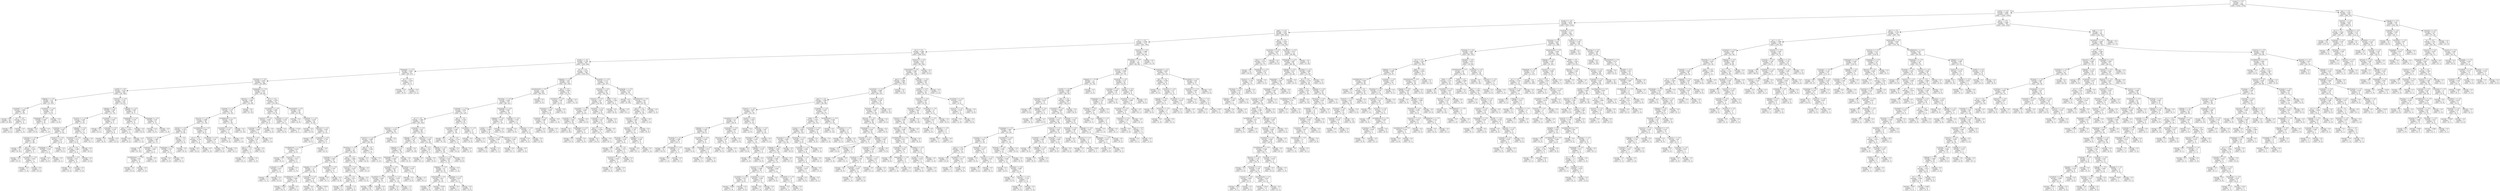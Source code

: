 digraph Tree {
node [shape=box] ;
0 [label="acumg_0 <= 0.5\nentropy = 1.0\nsamples = 3200\nvalue = [1622, 1578]"] ;
1 [label="acumg_1 <= 0.5\nentropy = 0.969\nsamples = 2575\nvalue = [1020, 1555]"] ;
0 -> 1 [labeldistance=2.5, labelangle=45, headlabel="True"] ;
2 [label="acumg_4 <= 0.5\nentropy = 0.879\nsamples = 1875\nvalue = [559, 1316]"] ;
1 -> 2 ;
3 [label="page_1 <= 0.5\nentropy = 0.947\nsamples = 1326\nvalue = [485, 841]"] ;
2 -> 3 ;
4 [label="url_1 <= 0.5\nentropy = 0.908\nsamples = 1117\nvalue = [361, 756]"] ;
3 -> 4 ;
5 [label="url_2 <= 0.5\nentropy = 0.862\nsamples = 940\nvalue = [268, 672]"] ;
4 -> 5 ;
6 [label="acumg_2 <= 0.5\nentropy = 0.799\nsamples = 697\nvalue = [169, 528]"] ;
5 -> 6 ;
7 [label="homepage_1 <= 0.5\nentropy = 0.683\nsamples = 331\nvalue = [60, 271]"] ;
6 -> 7 ;
8 [label="forumng_3 <= 0.5\nentropy = 0.652\nsamples = 322\nvalue = [54, 268]"] ;
7 -> 8 ;
9 [label="ouwiki_0 <= 0.5\nentropy = 0.516\nsamples = 208\nvalue = [24, 184]"] ;
8 -> 9 ;
10 [label="subpage_3 <= 0.5\nentropy = 0.27\nsamples = 108\nvalue = [5, 103]"] ;
9 -> 10 ;
11 [label="oucontent_1 <= 0.5\nentropy = 0.084\nsamples = 95\nvalue = [1, 94]"] ;
10 -> 11 ;
12 [label="entropy = 0.0\nsamples = 90\nvalue = [0, 90]"] ;
11 -> 12 ;
13 [label="url_3 <= 0.5\nentropy = 0.722\nsamples = 5\nvalue = [1, 4]"] ;
11 -> 13 ;
14 [label="entropy = 0.0\nsamples = 4\nvalue = [0, 4]"] ;
13 -> 14 ;
15 [label="entropy = 0.0\nsamples = 1\nvalue = [1, 0]"] ;
13 -> 15 ;
16 [label="oucontent_3 <= 0.5\nentropy = 0.89\nsamples = 13\nvalue = [4, 9]"] ;
10 -> 16 ;
17 [label="homepage_4 <= 0.5\nentropy = 0.469\nsamples = 10\nvalue = [1, 9]"] ;
16 -> 17 ;
18 [label="entropy = 0.0\nsamples = 9\nvalue = [0, 9]"] ;
17 -> 18 ;
19 [label="entropy = 0.0\nsamples = 1\nvalue = [1, 0]"] ;
17 -> 19 ;
20 [label="entropy = 0.0\nsamples = 3\nvalue = [3, 0]"] ;
16 -> 20 ;
21 [label="resource_1 <= 0.5\nentropy = 0.701\nsamples = 100\nvalue = [19, 81]"] ;
9 -> 21 ;
22 [label="subpage_4 <= 0.5\nentropy = 0.556\nsamples = 85\nvalue = [11, 74]"] ;
21 -> 22 ;
23 [label="resource_2 <= 0.5\nentropy = 0.452\nsamples = 74\nvalue = [7, 67]"] ;
22 -> 23 ;
24 [label="acumneg_4 <= 0.5\nentropy = 0.297\nsamples = 57\nvalue = [3, 54]"] ;
23 -> 24 ;
25 [label="acumneg_2 <= 0.5\nentropy = 0.144\nsamples = 49\nvalue = [1, 48]"] ;
24 -> 25 ;
26 [label="entropy = 0.0\nsamples = 41\nvalue = [0, 41]"] ;
25 -> 26 ;
27 [label="quiz_2 <= 0.5\nentropy = 0.544\nsamples = 8\nvalue = [1, 7]"] ;
25 -> 27 ;
28 [label="entropy = 0.0\nsamples = 5\nvalue = [0, 5]"] ;
27 -> 28 ;
29 [label="oucontent_4 <= 0.5\nentropy = 0.918\nsamples = 3\nvalue = [1, 2]"] ;
27 -> 29 ;
30 [label="entropy = 0.0\nsamples = 1\nvalue = [1, 0]"] ;
29 -> 30 ;
31 [label="entropy = 0.0\nsamples = 2\nvalue = [0, 2]"] ;
29 -> 31 ;
32 [label="resource_4 <= 0.5\nentropy = 0.811\nsamples = 8\nvalue = [2, 6]"] ;
24 -> 32 ;
33 [label="homepage_4 <= 0.5\nentropy = 0.918\nsamples = 3\nvalue = [2, 1]"] ;
32 -> 33 ;
34 [label="entropy = 0.0\nsamples = 2\nvalue = [2, 0]"] ;
33 -> 34 ;
35 [label="entropy = 0.0\nsamples = 1\nvalue = [0, 1]"] ;
33 -> 35 ;
36 [label="entropy = 0.0\nsamples = 5\nvalue = [0, 5]"] ;
32 -> 36 ;
37 [label="subpage_1 <= 0.5\nentropy = 0.787\nsamples = 17\nvalue = [4, 13]"] ;
23 -> 37 ;
38 [label="oucontent_2 <= 0.5\nentropy = 0.971\nsamples = 10\nvalue = [4, 6]"] ;
37 -> 38 ;
39 [label="url_4 <= 0.5\nentropy = 0.985\nsamples = 7\nvalue = [4, 3]"] ;
38 -> 39 ;
40 [label="acumneg_0 <= 0.5\nentropy = 0.811\nsamples = 4\nvalue = [1, 3]"] ;
39 -> 40 ;
41 [label="entropy = 0.0\nsamples = 3\nvalue = [0, 3]"] ;
40 -> 41 ;
42 [label="entropy = 0.0\nsamples = 1\nvalue = [1, 0]"] ;
40 -> 42 ;
43 [label="entropy = 0.0\nsamples = 3\nvalue = [3, 0]"] ;
39 -> 43 ;
44 [label="entropy = 0.0\nsamples = 3\nvalue = [0, 3]"] ;
38 -> 44 ;
45 [label="entropy = 0.0\nsamples = 7\nvalue = [0, 7]"] ;
37 -> 45 ;
46 [label="oucontent_3 <= 0.5\nentropy = 0.946\nsamples = 11\nvalue = [4, 7]"] ;
22 -> 46 ;
47 [label="entropy = 0.0\nsamples = 5\nvalue = [0, 5]"] ;
46 -> 47 ;
48 [label="acumneg_3 <= 0.5\nentropy = 0.918\nsamples = 6\nvalue = [4, 2]"] ;
46 -> 48 ;
49 [label="entropy = 0.0\nsamples = 4\nvalue = [4, 0]"] ;
48 -> 49 ;
50 [label="entropy = 0.0\nsamples = 2\nvalue = [0, 2]"] ;
48 -> 50 ;
51 [label="subpage_2 <= 0.5\nentropy = 0.997\nsamples = 15\nvalue = [8, 7]"] ;
21 -> 51 ;
52 [label="homepage_3 <= 0.5\nentropy = 0.764\nsamples = 9\nvalue = [7, 2]"] ;
51 -> 52 ;
53 [label="quiz_3 <= 0.5\nentropy = 0.918\nsamples = 3\nvalue = [1, 2]"] ;
52 -> 53 ;
54 [label="entropy = 0.0\nsamples = 2\nvalue = [0, 2]"] ;
53 -> 54 ;
55 [label="entropy = 0.0\nsamples = 1\nvalue = [1, 0]"] ;
53 -> 55 ;
56 [label="entropy = 0.0\nsamples = 6\nvalue = [6, 0]"] ;
52 -> 56 ;
57 [label="homepage_2 <= 0.5\nentropy = 0.65\nsamples = 6\nvalue = [1, 5]"] ;
51 -> 57 ;
58 [label="entropy = 0.0\nsamples = 5\nvalue = [0, 5]"] ;
57 -> 58 ;
59 [label="entropy = 0.0\nsamples = 1\nvalue = [1, 0]"] ;
57 -> 59 ;
60 [label="homepage_4 <= 0.5\nentropy = 0.831\nsamples = 114\nvalue = [30, 84]"] ;
8 -> 60 ;
61 [label="glossary_1 <= 0.5\nentropy = 0.661\nsamples = 70\nvalue = [12, 58]"] ;
60 -> 61 ;
62 [label="acumneg_3 <= 0.5\nentropy = 0.757\nsamples = 55\nvalue = [12, 43]"] ;
61 -> 62 ;
63 [label="resource_4 <= 0.5\nentropy = 0.888\nsamples = 36\nvalue = [11, 25]"] ;
62 -> 63 ;
64 [label="ouwiki_0 <= 0.5\nentropy = 0.722\nsamples = 25\nvalue = [5, 20]"] ;
63 -> 64 ;
65 [label="resource_1 <= 0.5\nentropy = 0.485\nsamples = 19\nvalue = [2, 17]"] ;
64 -> 65 ;
66 [label="entropy = 0.0\nsamples = 12\nvalue = [0, 12]"] ;
65 -> 66 ;
67 [label="acumneg_1 <= 0.5\nentropy = 0.863\nsamples = 7\nvalue = [2, 5]"] ;
65 -> 67 ;
68 [label="oucollaborate_1 <= 0.5\nentropy = 0.65\nsamples = 6\nvalue = [1, 5]"] ;
67 -> 68 ;
69 [label="entropy = 0.0\nsamples = 5\nvalue = [0, 5]"] ;
68 -> 69 ;
70 [label="entropy = 0.0\nsamples = 1\nvalue = [1, 0]"] ;
68 -> 70 ;
71 [label="entropy = 0.0\nsamples = 1\nvalue = [1, 0]"] ;
67 -> 71 ;
72 [label="quiz_1 <= 0.5\nentropy = 1.0\nsamples = 6\nvalue = [3, 3]"] ;
64 -> 72 ;
73 [label="homepage_2 <= 0.5\nentropy = 0.811\nsamples = 4\nvalue = [3, 1]"] ;
72 -> 73 ;
74 [label="entropy = 0.0\nsamples = 3\nvalue = [3, 0]"] ;
73 -> 74 ;
75 [label="entropy = 0.0\nsamples = 1\nvalue = [0, 1]"] ;
73 -> 75 ;
76 [label="entropy = 0.0\nsamples = 2\nvalue = [0, 2]"] ;
72 -> 76 ;
77 [label="oucollaborate_0 <= 0.5\nentropy = 0.994\nsamples = 11\nvalue = [6, 5]"] ;
63 -> 77 ;
78 [label="url_0 <= 0.5\nentropy = 0.722\nsamples = 5\nvalue = [1, 4]"] ;
77 -> 78 ;
79 [label="entropy = 0.0\nsamples = 4\nvalue = [0, 4]"] ;
78 -> 79 ;
80 [label="entropy = 0.0\nsamples = 1\nvalue = [1, 0]"] ;
78 -> 80 ;
81 [label="oucontent_3 <= 0.5\nentropy = 0.65\nsamples = 6\nvalue = [5, 1]"] ;
77 -> 81 ;
82 [label="entropy = 0.0\nsamples = 5\nvalue = [5, 0]"] ;
81 -> 82 ;
83 [label="entropy = 0.0\nsamples = 1\nvalue = [0, 1]"] ;
81 -> 83 ;
84 [label="oucollaborate_0 <= 0.5\nentropy = 0.297\nsamples = 19\nvalue = [1, 18]"] ;
62 -> 84 ;
85 [label="oucontent_3 <= 0.5\nentropy = 0.722\nsamples = 5\nvalue = [1, 4]"] ;
84 -> 85 ;
86 [label="entropy = 0.0\nsamples = 4\nvalue = [0, 4]"] ;
85 -> 86 ;
87 [label="entropy = 0.0\nsamples = 1\nvalue = [1, 0]"] ;
85 -> 87 ;
88 [label="entropy = 0.0\nsamples = 14\nvalue = [0, 14]"] ;
84 -> 88 ;
89 [label="entropy = 0.0\nsamples = 15\nvalue = [0, 15]"] ;
61 -> 89 ;
90 [label="url_4 <= 0.5\nentropy = 0.976\nsamples = 44\nvalue = [18, 26]"] ;
60 -> 90 ;
91 [label="oucontent_3 <= 0.5\nentropy = 0.881\nsamples = 20\nvalue = [14, 6]"] ;
90 -> 91 ;
92 [label="resource_3 <= 0.5\nentropy = 0.991\nsamples = 9\nvalue = [4, 5]"] ;
91 -> 92 ;
93 [label="acumneg_3 <= 0.5\nentropy = 0.863\nsamples = 7\nvalue = [2, 5]"] ;
92 -> 93 ;
94 [label="glossary_0 <= 0.5\nentropy = 0.65\nsamples = 6\nvalue = [1, 5]"] ;
93 -> 94 ;
95 [label="quiz_0 <= 0.5\nentropy = 1.0\nsamples = 2\nvalue = [1, 1]"] ;
94 -> 95 ;
96 [label="entropy = 0.0\nsamples = 1\nvalue = [0, 1]"] ;
95 -> 96 ;
97 [label="entropy = 0.0\nsamples = 1\nvalue = [1, 0]"] ;
95 -> 97 ;
98 [label="entropy = 0.0\nsamples = 4\nvalue = [0, 4]"] ;
94 -> 98 ;
99 [label="entropy = 0.0\nsamples = 1\nvalue = [1, 0]"] ;
93 -> 99 ;
100 [label="entropy = 0.0\nsamples = 2\nvalue = [2, 0]"] ;
92 -> 100 ;
101 [label="acumneg_4 <= 0.5\nentropy = 0.439\nsamples = 11\nvalue = [10, 1]"] ;
91 -> 101 ;
102 [label="entropy = 0.0\nsamples = 6\nvalue = [6, 0]"] ;
101 -> 102 ;
103 [label="entropy = 0.722\nsamples = 5\nvalue = [4, 1]"] ;
101 -> 103 ;
104 [label="externalquiz <= 0.5\nentropy = 0.65\nsamples = 24\nvalue = [4, 20]"] ;
90 -> 104 ;
105 [label="entropy = 0.0\nsamples = 2\nvalue = [2, 0]"] ;
104 -> 105 ;
106 [label="oucontent_3 <= 0.5\nentropy = 0.439\nsamples = 22\nvalue = [2, 20]"] ;
104 -> 106 ;
107 [label="entropy = 0.0\nsamples = 8\nvalue = [0, 8]"] ;
106 -> 107 ;
108 [label="glossary_0 <= 0.5\nentropy = 0.592\nsamples = 14\nvalue = [2, 12]"] ;
106 -> 108 ;
109 [label="entropy = 0.0\nsamples = 5\nvalue = [0, 5]"] ;
108 -> 109 ;
110 [label="acumneg_0 <= 0.5\nentropy = 0.764\nsamples = 9\nvalue = [2, 7]"] ;
108 -> 110 ;
111 [label="oucollaborate_1 <= 0.5\nentropy = 0.918\nsamples = 6\nvalue = [2, 4]"] ;
110 -> 111 ;
112 [label="entropy = 0.0\nsamples = 1\nvalue = [0, 1]"] ;
111 -> 112 ;
113 [label="resource_3 <= 0.5\nentropy = 0.971\nsamples = 5\nvalue = [2, 3]"] ;
111 -> 113 ;
114 [label="acumneg_2 <= 0.5\nentropy = 0.811\nsamples = 4\nvalue = [1, 3]"] ;
113 -> 114 ;
115 [label="entropy = 1.0\nsamples = 2\nvalue = [1, 1]"] ;
114 -> 115 ;
116 [label="entropy = 0.0\nsamples = 2\nvalue = [0, 2]"] ;
114 -> 116 ;
117 [label="entropy = 0.0\nsamples = 1\nvalue = [1, 0]"] ;
113 -> 117 ;
118 [label="entropy = 0.0\nsamples = 3\nvalue = [0, 3]"] ;
110 -> 118 ;
119 [label="url_3 <= 0.5\nentropy = 0.918\nsamples = 9\nvalue = [6, 3]"] ;
7 -> 119 ;
120 [label="entropy = 0.0\nsamples = 6\nvalue = [6, 0]"] ;
119 -> 120 ;
121 [label="entropy = 0.0\nsamples = 3\nvalue = [0, 3]"] ;
119 -> 121 ;
122 [label="url_0 <= 0.5\nentropy = 0.879\nsamples = 366\nvalue = [109, 257]"] ;
6 -> 122 ;
123 [label="subpage_0 <= 0.5\nentropy = 0.94\nsamples = 233\nvalue = [83, 150]"] ;
122 -> 123 ;
124 [label="questionnaire <= 0.5\nentropy = 0.91\nsamples = 209\nvalue = [68, 141]"] ;
123 -> 124 ;
125 [label="forumng_1 <= 0.5\nentropy = 0.903\nsamples = 207\nvalue = [66, 141]"] ;
124 -> 125 ;
126 [label="acumneg_1 <= 0.5\nentropy = 0.874\nsamples = 177\nvalue = [52, 125]"] ;
125 -> 126 ;
127 [label="url_3 <= 0.5\nentropy = 0.905\nsamples = 153\nvalue = [49, 104]"] ;
126 -> 127 ;
128 [label="glossary_1 <= 0.5\nentropy = 0.978\nsamples = 63\nvalue = [26, 37]"] ;
127 -> 128 ;
129 [label="resource_2 <= 0.5\nentropy = 0.996\nsamples = 56\nvalue = [26, 30]"] ;
128 -> 129 ;
130 [label="forumng_2 <= 0.5\nentropy = 1.0\nsamples = 49\nvalue = [25, 24]"] ;
129 -> 130 ;
131 [label="acumneg_2 <= 0.5\nentropy = 0.983\nsamples = 33\nvalue = [14, 19]"] ;
130 -> 131 ;
132 [label="subpage_2 <= 0.5\nentropy = 1.0\nsamples = 24\nvalue = [12, 12]"] ;
131 -> 132 ;
133 [label="oucollaborate_1 <= 0.5\nentropy = 0.954\nsamples = 16\nvalue = [10, 6]"] ;
132 -> 133 ;
134 [label="entropy = 0.918\nsamples = 15\nvalue = [10, 5]"] ;
133 -> 134 ;
135 [label="entropy = 0.0\nsamples = 1\nvalue = [0, 1]"] ;
133 -> 135 ;
136 [label="acumneg_0 <= 0.5\nentropy = 0.811\nsamples = 8\nvalue = [2, 6]"] ;
132 -> 136 ;
137 [label="entropy = 0.0\nsamples = 5\nvalue = [0, 5]"] ;
136 -> 137 ;
138 [label="entropy = 0.918\nsamples = 3\nvalue = [2, 1]"] ;
136 -> 138 ;
139 [label="oucontent_0 <= 0.5\nentropy = 0.764\nsamples = 9\nvalue = [2, 7]"] ;
131 -> 139 ;
140 [label="entropy = 0.0\nsamples = 7\nvalue = [0, 7]"] ;
139 -> 140 ;
141 [label="entropy = 0.0\nsamples = 2\nvalue = [2, 0]"] ;
139 -> 141 ;
142 [label="quiz_0 <= 0.5\nentropy = 0.896\nsamples = 16\nvalue = [11, 5]"] ;
130 -> 142 ;
143 [label="resource_0 <= 0.5\nentropy = 0.619\nsamples = 13\nvalue = [11, 2]"] ;
142 -> 143 ;
144 [label="quiz_2 <= 0.5\nentropy = 0.811\nsamples = 8\nvalue = [6, 2]"] ;
143 -> 144 ;
145 [label="entropy = 0.0\nsamples = 4\nvalue = [4, 0]"] ;
144 -> 145 ;
146 [label="entropy = 1.0\nsamples = 4\nvalue = [2, 2]"] ;
144 -> 146 ;
147 [label="entropy = 0.0\nsamples = 5\nvalue = [5, 0]"] ;
143 -> 147 ;
148 [label="entropy = 0.0\nsamples = 3\nvalue = [0, 3]"] ;
142 -> 148 ;
149 [label="quiz_0 <= 0.5\nentropy = 0.592\nsamples = 7\nvalue = [1, 6]"] ;
129 -> 149 ;
150 [label="entropy = 0.0\nsamples = 6\nvalue = [0, 6]"] ;
149 -> 150 ;
151 [label="entropy = 0.0\nsamples = 1\nvalue = [1, 0]"] ;
149 -> 151 ;
152 [label="entropy = 0.0\nsamples = 7\nvalue = [0, 7]"] ;
128 -> 152 ;
153 [label="acumneg_3 <= 0.5\nentropy = 0.82\nsamples = 90\nvalue = [23, 67]"] ;
127 -> 153 ;
154 [label="subpage_1 <= 0.5\nentropy = 0.701\nsamples = 58\nvalue = [11, 47]"] ;
153 -> 154 ;
155 [label="subpage_4 <= 0.5\nentropy = 0.811\nsamples = 44\nvalue = [11, 33]"] ;
154 -> 155 ;
156 [label="homepage_1 <= 0.5\nentropy = 0.858\nsamples = 39\nvalue = [11, 28]"] ;
155 -> 156 ;
157 [label="acumneg_0 <= 0.5\nentropy = 0.811\nsamples = 36\nvalue = [9, 27]"] ;
156 -> 157 ;
158 [label="oucontent_0 <= 0.5\nentropy = 0.904\nsamples = 25\nvalue = [8, 17]"] ;
157 -> 158 ;
159 [label="entropy = 0.828\nsamples = 23\nvalue = [6, 17]"] ;
158 -> 159 ;
160 [label="entropy = 0.0\nsamples = 2\nvalue = [2, 0]"] ;
158 -> 160 ;
161 [label="resource_3 <= 0.5\nentropy = 0.439\nsamples = 11\nvalue = [1, 10]"] ;
157 -> 161 ;
162 [label="entropy = 0.0\nsamples = 9\nvalue = [0, 9]"] ;
161 -> 162 ;
163 [label="entropy = 1.0\nsamples = 2\nvalue = [1, 1]"] ;
161 -> 163 ;
164 [label="forumng_2 <= 0.5\nentropy = 0.918\nsamples = 3\nvalue = [2, 1]"] ;
156 -> 164 ;
165 [label="entropy = 0.0\nsamples = 2\nvalue = [2, 0]"] ;
164 -> 165 ;
166 [label="entropy = 0.0\nsamples = 1\nvalue = [0, 1]"] ;
164 -> 166 ;
167 [label="entropy = 0.0\nsamples = 5\nvalue = [0, 5]"] ;
155 -> 167 ;
168 [label="entropy = 0.0\nsamples = 14\nvalue = [0, 14]"] ;
154 -> 168 ;
169 [label="glossary_0 <= 0.5\nentropy = 0.954\nsamples = 32\nvalue = [12, 20]"] ;
153 -> 169 ;
170 [label="quiz_1 <= 0.5\nentropy = 0.65\nsamples = 6\nvalue = [5, 1]"] ;
169 -> 170 ;
171 [label="entropy = 0.0\nsamples = 1\nvalue = [0, 1]"] ;
170 -> 171 ;
172 [label="entropy = 0.0\nsamples = 5\nvalue = [5, 0]"] ;
170 -> 172 ;
173 [label="subpage_2 <= 0.5\nentropy = 0.84\nsamples = 26\nvalue = [7, 19]"] ;
169 -> 173 ;
174 [label="resource_2 <= 0.5\nentropy = 0.934\nsamples = 20\nvalue = [7, 13]"] ;
173 -> 174 ;
175 [label="subpage_1 <= 0.5\nentropy = 0.9\nsamples = 19\nvalue = [6, 13]"] ;
174 -> 175 ;
176 [label="externalquiz <= 0.5\nentropy = 0.811\nsamples = 16\nvalue = [4, 12]"] ;
175 -> 176 ;
177 [label="entropy = 0.0\nsamples = 4\nvalue = [0, 4]"] ;
176 -> 177 ;
178 [label="entropy = 0.918\nsamples = 12\nvalue = [4, 8]"] ;
176 -> 178 ;
179 [label="homepage_2 <= 0.5\nentropy = 0.918\nsamples = 3\nvalue = [2, 1]"] ;
175 -> 179 ;
180 [label="entropy = 0.0\nsamples = 1\nvalue = [0, 1]"] ;
179 -> 180 ;
181 [label="entropy = 0.0\nsamples = 2\nvalue = [2, 0]"] ;
179 -> 181 ;
182 [label="entropy = 0.0\nsamples = 1\nvalue = [1, 0]"] ;
174 -> 182 ;
183 [label="entropy = 0.0\nsamples = 6\nvalue = [0, 6]"] ;
173 -> 183 ;
184 [label="quiz_2 <= 0.5\nentropy = 0.544\nsamples = 24\nvalue = [3, 21]"] ;
126 -> 184 ;
185 [label="oucontent_3 <= 0.5\nentropy = 0.286\nsamples = 20\nvalue = [1, 19]"] ;
184 -> 185 ;
186 [label="entropy = 0.0\nsamples = 15\nvalue = [0, 15]"] ;
185 -> 186 ;
187 [label="url_3 <= 0.5\nentropy = 0.722\nsamples = 5\nvalue = [1, 4]"] ;
185 -> 187 ;
188 [label="entropy = 0.0\nsamples = 4\nvalue = [0, 4]"] ;
187 -> 188 ;
189 [label="entropy = 0.0\nsamples = 1\nvalue = [1, 0]"] ;
187 -> 189 ;
190 [label="oucontent_3 <= 0.5\nentropy = 1.0\nsamples = 4\nvalue = [2, 2]"] ;
184 -> 190 ;
191 [label="entropy = 0.0\nsamples = 2\nvalue = [2, 0]"] ;
190 -> 191 ;
192 [label="entropy = 0.0\nsamples = 2\nvalue = [0, 2]"] ;
190 -> 192 ;
193 [label="homepage_3 <= 0.5\nentropy = 0.997\nsamples = 30\nvalue = [14, 16]"] ;
125 -> 193 ;
194 [label="subpage_2 <= 0.5\nentropy = 0.918\nsamples = 21\nvalue = [7, 14]"] ;
193 -> 194 ;
195 [label="ouwiki_1 <= 0.5\nentropy = 0.997\nsamples = 15\nvalue = [7, 8]"] ;
194 -> 195 ;
196 [label="resource_4 <= 0.5\nentropy = 0.592\nsamples = 7\nvalue = [6, 1]"] ;
195 -> 196 ;
197 [label="entropy = 0.0\nsamples = 5\nvalue = [5, 0]"] ;
196 -> 197 ;
198 [label="entropy = 1.0\nsamples = 2\nvalue = [1, 1]"] ;
196 -> 198 ;
199 [label="resource_2 <= 0.5\nentropy = 0.544\nsamples = 8\nvalue = [1, 7]"] ;
195 -> 199 ;
200 [label="entropy = 0.0\nsamples = 7\nvalue = [0, 7]"] ;
199 -> 200 ;
201 [label="entropy = 0.0\nsamples = 1\nvalue = [1, 0]"] ;
199 -> 201 ;
202 [label="entropy = 0.0\nsamples = 6\nvalue = [0, 6]"] ;
194 -> 202 ;
203 [label="subpage_3 <= 0.5\nentropy = 0.764\nsamples = 9\nvalue = [7, 2]"] ;
193 -> 203 ;
204 [label="entropy = 0.0\nsamples = 5\nvalue = [5, 0]"] ;
203 -> 204 ;
205 [label="acumneg_1 <= 0.5\nentropy = 1.0\nsamples = 4\nvalue = [2, 2]"] ;
203 -> 205 ;
206 [label="entropy = 0.0\nsamples = 2\nvalue = [0, 2]"] ;
205 -> 206 ;
207 [label="entropy = 0.0\nsamples = 2\nvalue = [2, 0]"] ;
205 -> 207 ;
208 [label="entropy = 0.0\nsamples = 2\nvalue = [2, 0]"] ;
124 -> 208 ;
209 [label="quiz_2 <= 0.5\nentropy = 0.954\nsamples = 24\nvalue = [15, 9]"] ;
123 -> 209 ;
210 [label="oucontent_4 <= 0.5\nentropy = 0.89\nsamples = 13\nvalue = [4, 9]"] ;
209 -> 210 ;
211 [label="forumng_4 <= 0.5\nentropy = 0.684\nsamples = 11\nvalue = [2, 9]"] ;
210 -> 211 ;
212 [label="acumneg_3 <= 0.5\nentropy = 0.469\nsamples = 10\nvalue = [1, 9]"] ;
211 -> 212 ;
213 [label="entropy = 0.0\nsamples = 9\nvalue = [0, 9]"] ;
212 -> 213 ;
214 [label="entropy = 0.0\nsamples = 1\nvalue = [1, 0]"] ;
212 -> 214 ;
215 [label="entropy = 0.0\nsamples = 1\nvalue = [1, 0]"] ;
211 -> 215 ;
216 [label="entropy = 0.0\nsamples = 2\nvalue = [2, 0]"] ;
210 -> 216 ;
217 [label="entropy = 0.0\nsamples = 11\nvalue = [11, 0]"] ;
209 -> 217 ;
218 [label="oucontent_3 <= 0.5\nentropy = 0.713\nsamples = 133\nvalue = [26, 107]"] ;
122 -> 218 ;
219 [label="forumng_0 <= 0.5\nentropy = 0.971\nsamples = 50\nvalue = [20, 30]"] ;
218 -> 219 ;
220 [label="resource_3 <= 0.5\nentropy = 0.91\nsamples = 43\nvalue = [14, 29]"] ;
219 -> 220 ;
221 [label="oucontent_1 <= 0.5\nentropy = 0.605\nsamples = 27\nvalue = [4, 23]"] ;
220 -> 221 ;
222 [label="acumneg_3 <= 0.5\nentropy = 0.402\nsamples = 25\nvalue = [2, 23]"] ;
221 -> 222 ;
223 [label="entropy = 0.0\nsamples = 20\nvalue = [0, 20]"] ;
222 -> 223 ;
224 [label="homepage_2 <= 0.5\nentropy = 0.971\nsamples = 5\nvalue = [2, 3]"] ;
222 -> 224 ;
225 [label="entropy = 0.0\nsamples = 3\nvalue = [0, 3]"] ;
224 -> 225 ;
226 [label="entropy = 0.0\nsamples = 2\nvalue = [2, 0]"] ;
224 -> 226 ;
227 [label="entropy = 0.0\nsamples = 2\nvalue = [2, 0]"] ;
221 -> 227 ;
228 [label="forumng_1 <= 0.5\nentropy = 0.954\nsamples = 16\nvalue = [10, 6]"] ;
220 -> 228 ;
229 [label="acumneg_3 <= 0.5\nentropy = 0.65\nsamples = 12\nvalue = [10, 2]"] ;
228 -> 229 ;
230 [label="quiz_3 <= 0.5\nentropy = 0.439\nsamples = 11\nvalue = [10, 1]"] ;
229 -> 230 ;
231 [label="entropy = 0.0\nsamples = 10\nvalue = [10, 0]"] ;
230 -> 231 ;
232 [label="entropy = 0.0\nsamples = 1\nvalue = [0, 1]"] ;
230 -> 232 ;
233 [label="entropy = 0.0\nsamples = 1\nvalue = [0, 1]"] ;
229 -> 233 ;
234 [label="entropy = 0.0\nsamples = 4\nvalue = [0, 4]"] ;
228 -> 234 ;
235 [label="folder <= 0.5\nentropy = 0.592\nsamples = 7\nvalue = [6, 1]"] ;
219 -> 235 ;
236 [label="entropy = 0.0\nsamples = 6\nvalue = [6, 0]"] ;
235 -> 236 ;
237 [label="entropy = 0.0\nsamples = 1\nvalue = [0, 1]"] ;
235 -> 237 ;
238 [label="homepage_1 <= 0.5\nentropy = 0.374\nsamples = 83\nvalue = [6, 77]"] ;
218 -> 238 ;
239 [label="entropy = 0.0\nsamples = 59\nvalue = [0, 59]"] ;
238 -> 239 ;
240 [label="questionnaire <= 0.5\nentropy = 0.811\nsamples = 24\nvalue = [6, 18]"] ;
238 -> 240 ;
241 [label="quiz_0 <= 0.5\nentropy = 0.755\nsamples = 23\nvalue = [5, 18]"] ;
240 -> 241 ;
242 [label="resource_1 <= 0.5\nentropy = 0.684\nsamples = 22\nvalue = [4, 18]"] ;
241 -> 242 ;
243 [label="glossary_1 <= 0.5\nentropy = 0.787\nsamples = 17\nvalue = [4, 13]"] ;
242 -> 243 ;
244 [label="forumng_1 <= 0.5\nentropy = 0.918\nsamples = 9\nvalue = [3, 6]"] ;
243 -> 244 ;
245 [label="entropy = 0.0\nsamples = 4\nvalue = [0, 4]"] ;
244 -> 245 ;
246 [label="quiz_1 <= 0.5\nentropy = 0.971\nsamples = 5\nvalue = [3, 2]"] ;
244 -> 246 ;
247 [label="resource_0 <= 0.5\nentropy = 0.918\nsamples = 3\nvalue = [1, 2]"] ;
246 -> 247 ;
248 [label="entropy = 0.0\nsamples = 2\nvalue = [0, 2]"] ;
247 -> 248 ;
249 [label="entropy = 0.0\nsamples = 1\nvalue = [1, 0]"] ;
247 -> 249 ;
250 [label="entropy = 0.0\nsamples = 2\nvalue = [2, 0]"] ;
246 -> 250 ;
251 [label="subpage_2 <= 0.5\nentropy = 0.544\nsamples = 8\nvalue = [1, 7]"] ;
243 -> 251 ;
252 [label="entropy = 0.0\nsamples = 7\nvalue = [0, 7]"] ;
251 -> 252 ;
253 [label="entropy = 0.0\nsamples = 1\nvalue = [1, 0]"] ;
251 -> 253 ;
254 [label="entropy = 0.0\nsamples = 5\nvalue = [0, 5]"] ;
242 -> 254 ;
255 [label="entropy = 0.0\nsamples = 1\nvalue = [1, 0]"] ;
241 -> 255 ;
256 [label="entropy = 0.0\nsamples = 1\nvalue = [1, 0]"] ;
240 -> 256 ;
257 [label="resource_0 <= 0.5\nentropy = 0.975\nsamples = 243\nvalue = [99, 144]"] ;
5 -> 257 ;
258 [label="externalquiz <= 0.5\nentropy = 0.963\nsamples = 235\nvalue = [91, 144]"] ;
257 -> 258 ;
259 [label="quiz_0 <= 0.5\nentropy = 0.984\nsamples = 186\nvalue = [79, 107]"] ;
258 -> 259 ;
260 [label="oucontent_1 <= 0.5\nentropy = 0.966\nsamples = 176\nvalue = [69, 107]"] ;
259 -> 260 ;
261 [label="quiz_3 <= 0.5\nentropy = 0.995\nsamples = 122\nvalue = [56, 66]"] ;
260 -> 261 ;
262 [label="resource_1 <= 0.5\nentropy = 0.953\nsamples = 51\nvalue = [32, 19]"] ;
261 -> 262 ;
263 [label="oucontent_2 <= 0.5\nentropy = 0.8\nsamples = 37\nvalue = [28, 9]"] ;
262 -> 263 ;
264 [label="subpage_2 <= 0.5\nentropy = 0.592\nsamples = 28\nvalue = [24, 4]"] ;
263 -> 264 ;
265 [label="forumng_0 <= 0.5\nentropy = 0.286\nsamples = 20\nvalue = [19, 1]"] ;
264 -> 265 ;
266 [label="entropy = 0.0\nsamples = 18\nvalue = [18, 0]"] ;
265 -> 266 ;
267 [label="homepage_2 <= 0.5\nentropy = 1.0\nsamples = 2\nvalue = [1, 1]"] ;
265 -> 267 ;
268 [label="entropy = 0.0\nsamples = 1\nvalue = [1, 0]"] ;
267 -> 268 ;
269 [label="entropy = 0.0\nsamples = 1\nvalue = [0, 1]"] ;
267 -> 269 ;
270 [label="oucontent_0 <= 0.5\nentropy = 0.954\nsamples = 8\nvalue = [5, 3]"] ;
264 -> 270 ;
271 [label="entropy = 0.0\nsamples = 3\nvalue = [3, 0]"] ;
270 -> 271 ;
272 [label="homepage_3 <= 0.5\nentropy = 0.971\nsamples = 5\nvalue = [2, 3]"] ;
270 -> 272 ;
273 [label="entropy = 0.0\nsamples = 3\nvalue = [0, 3]"] ;
272 -> 273 ;
274 [label="entropy = 0.0\nsamples = 2\nvalue = [2, 0]"] ;
272 -> 274 ;
275 [label="acumneg_3 <= 0.5\nentropy = 0.991\nsamples = 9\nvalue = [4, 5]"] ;
263 -> 275 ;
276 [label="forumng_4 <= 0.5\nentropy = 0.65\nsamples = 6\nvalue = [1, 5]"] ;
275 -> 276 ;
277 [label="entropy = 0.0\nsamples = 5\nvalue = [0, 5]"] ;
276 -> 277 ;
278 [label="entropy = 0.0\nsamples = 1\nvalue = [1, 0]"] ;
276 -> 278 ;
279 [label="entropy = 0.0\nsamples = 3\nvalue = [3, 0]"] ;
275 -> 279 ;
280 [label="ouwiki_0 <= 0.5\nentropy = 0.863\nsamples = 14\nvalue = [4, 10]"] ;
262 -> 280 ;
281 [label="entropy = 0.0\nsamples = 2\nvalue = [2, 0]"] ;
280 -> 281 ;
282 [label="glossary_1 <= 0.5\nentropy = 0.65\nsamples = 12\nvalue = [2, 10]"] ;
280 -> 282 ;
283 [label="forumng_2 <= 0.5\nentropy = 0.439\nsamples = 11\nvalue = [1, 10]"] ;
282 -> 283 ;
284 [label="entropy = 0.0\nsamples = 8\nvalue = [0, 8]"] ;
283 -> 284 ;
285 [label="subpage_0 <= 0.5\nentropy = 0.918\nsamples = 3\nvalue = [1, 2]"] ;
283 -> 285 ;
286 [label="entropy = 0.0\nsamples = 1\nvalue = [1, 0]"] ;
285 -> 286 ;
287 [label="entropy = 0.0\nsamples = 2\nvalue = [0, 2]"] ;
285 -> 287 ;
288 [label="entropy = 0.0\nsamples = 1\nvalue = [1, 0]"] ;
282 -> 288 ;
289 [label="acumneg_3 <= 0.5\nentropy = 0.923\nsamples = 71\nvalue = [24, 47]"] ;
261 -> 289 ;
290 [label="folder <= 0.5\nentropy = 0.971\nsamples = 55\nvalue = [22, 33]"] ;
289 -> 290 ;
291 [label="acumg_2 <= 0.5\nentropy = 0.995\nsamples = 46\nvalue = [21, 25]"] ;
290 -> 291 ;
292 [label="forumng_0 <= 0.5\nentropy = 0.998\nsamples = 34\nvalue = [18, 16]"] ;
291 -> 292 ;
293 [label="subpage_4 <= 0.5\nentropy = 0.985\nsamples = 28\nvalue = [12, 16]"] ;
292 -> 293 ;
294 [label="acumneg_2 <= 0.5\nentropy = 0.999\nsamples = 25\nvalue = [12, 13]"] ;
293 -> 294 ;
295 [label="resource_3 <= 0.5\nentropy = 0.964\nsamples = 18\nvalue = [11, 7]"] ;
294 -> 295 ;
296 [label="oucontent_3 <= 0.5\nentropy = 0.971\nsamples = 10\nvalue = [4, 6]"] ;
295 -> 296 ;
297 [label="entropy = 0.592\nsamples = 7\nvalue = [1, 6]"] ;
296 -> 297 ;
298 [label="entropy = 0.0\nsamples = 3\nvalue = [3, 0]"] ;
296 -> 298 ;
299 [label="acumneg_0 <= 0.5\nentropy = 0.544\nsamples = 8\nvalue = [7, 1]"] ;
295 -> 299 ;
300 [label="entropy = 0.0\nsamples = 7\nvalue = [7, 0]"] ;
299 -> 300 ;
301 [label="entropy = 0.0\nsamples = 1\nvalue = [0, 1]"] ;
299 -> 301 ;
302 [label="homepage_3 <= 0.5\nentropy = 0.592\nsamples = 7\nvalue = [1, 6]"] ;
294 -> 302 ;
303 [label="entropy = 0.0\nsamples = 5\nvalue = [0, 5]"] ;
302 -> 303 ;
304 [label="oucontent_2 <= 0.5\nentropy = 1.0\nsamples = 2\nvalue = [1, 1]"] ;
302 -> 304 ;
305 [label="entropy = 0.0\nsamples = 1\nvalue = [0, 1]"] ;
304 -> 305 ;
306 [label="entropy = 0.0\nsamples = 1\nvalue = [1, 0]"] ;
304 -> 306 ;
307 [label="entropy = 0.0\nsamples = 3\nvalue = [0, 3]"] ;
293 -> 307 ;
308 [label="entropy = 0.0\nsamples = 6\nvalue = [6, 0]"] ;
292 -> 308 ;
309 [label="forumng_3 <= 0.5\nentropy = 0.811\nsamples = 12\nvalue = [3, 9]"] ;
291 -> 309 ;
310 [label="acumneg_0 <= 0.5\nentropy = 0.684\nsamples = 11\nvalue = [2, 9]"] ;
309 -> 310 ;
311 [label="forumng_0 <= 0.5\nentropy = 1.0\nsamples = 4\nvalue = [2, 2]"] ;
310 -> 311 ;
312 [label="acumneg_1 <= 0.5\nentropy = 0.918\nsamples = 3\nvalue = [2, 1]"] ;
311 -> 312 ;
313 [label="entropy = 0.0\nsamples = 2\nvalue = [2, 0]"] ;
312 -> 313 ;
314 [label="entropy = 0.0\nsamples = 1\nvalue = [0, 1]"] ;
312 -> 314 ;
315 [label="entropy = 0.0\nsamples = 1\nvalue = [0, 1]"] ;
311 -> 315 ;
316 [label="entropy = 0.0\nsamples = 7\nvalue = [0, 7]"] ;
310 -> 316 ;
317 [label="entropy = 0.0\nsamples = 1\nvalue = [1, 0]"] ;
309 -> 317 ;
318 [label="oucontent_2 <= 0.5\nentropy = 0.503\nsamples = 9\nvalue = [1, 8]"] ;
290 -> 318 ;
319 [label="entropy = 0.0\nsamples = 8\nvalue = [0, 8]"] ;
318 -> 319 ;
320 [label="entropy = 0.0\nsamples = 1\nvalue = [1, 0]"] ;
318 -> 320 ;
321 [label="oucollaborate_1 <= 0.5\nentropy = 0.544\nsamples = 16\nvalue = [2, 14]"] ;
289 -> 321 ;
322 [label="entropy = 0.0\nsamples = 12\nvalue = [0, 12]"] ;
321 -> 322 ;
323 [label="oucontent_3 <= 0.5\nentropy = 1.0\nsamples = 4\nvalue = [2, 2]"] ;
321 -> 323 ;
324 [label="entropy = 0.0\nsamples = 2\nvalue = [0, 2]"] ;
323 -> 324 ;
325 [label="entropy = 0.0\nsamples = 2\nvalue = [2, 0]"] ;
323 -> 325 ;
326 [label="resource_4 <= 0.5\nentropy = 0.796\nsamples = 54\nvalue = [13, 41]"] ;
260 -> 326 ;
327 [label="forumng_1 <= 0.5\nentropy = 0.967\nsamples = 33\nvalue = [13, 20]"] ;
326 -> 327 ;
328 [label="glossary_1 <= 0.5\nentropy = 0.863\nsamples = 28\nvalue = [8, 20]"] ;
327 -> 328 ;
329 [label="homepage_2 <= 0.5\nentropy = 0.932\nsamples = 23\nvalue = [8, 15]"] ;
328 -> 329 ;
330 [label="forumng_3 <= 0.5\nentropy = 0.544\nsamples = 8\nvalue = [1, 7]"] ;
329 -> 330 ;
331 [label="entropy = 0.0\nsamples = 6\nvalue = [0, 6]"] ;
330 -> 331 ;
332 [label="acumg_3 <= 0.5\nentropy = 1.0\nsamples = 2\nvalue = [1, 1]"] ;
330 -> 332 ;
333 [label="entropy = 0.0\nsamples = 1\nvalue = [1, 0]"] ;
332 -> 333 ;
334 [label="entropy = 0.0\nsamples = 1\nvalue = [0, 1]"] ;
332 -> 334 ;
335 [label="subpage_3 <= 0.5\nentropy = 0.997\nsamples = 15\nvalue = [7, 8]"] ;
329 -> 335 ;
336 [label="acumneg_3 <= 0.5\nentropy = 0.918\nsamples = 12\nvalue = [4, 8]"] ;
335 -> 336 ;
337 [label="forumng_4 <= 0.5\nentropy = 0.544\nsamples = 8\nvalue = [1, 7]"] ;
336 -> 337 ;
338 [label="entropy = 0.0\nsamples = 5\nvalue = [0, 5]"] ;
337 -> 338 ;
339 [label="acumneg_1 <= 0.5\nentropy = 0.918\nsamples = 3\nvalue = [1, 2]"] ;
337 -> 339 ;
340 [label="entropy = 0.0\nsamples = 1\nvalue = [1, 0]"] ;
339 -> 340 ;
341 [label="entropy = 0.0\nsamples = 2\nvalue = [0, 2]"] ;
339 -> 341 ;
342 [label="resource_1 <= 0.5\nentropy = 0.811\nsamples = 4\nvalue = [3, 1]"] ;
336 -> 342 ;
343 [label="entropy = 0.0\nsamples = 1\nvalue = [0, 1]"] ;
342 -> 343 ;
344 [label="entropy = 0.0\nsamples = 3\nvalue = [3, 0]"] ;
342 -> 344 ;
345 [label="entropy = 0.0\nsamples = 3\nvalue = [3, 0]"] ;
335 -> 345 ;
346 [label="entropy = 0.0\nsamples = 5\nvalue = [0, 5]"] ;
328 -> 346 ;
347 [label="entropy = 0.0\nsamples = 5\nvalue = [5, 0]"] ;
327 -> 347 ;
348 [label="entropy = 0.0\nsamples = 21\nvalue = [0, 21]"] ;
326 -> 348 ;
349 [label="entropy = 0.0\nsamples = 10\nvalue = [10, 0]"] ;
259 -> 349 ;
350 [label="forumng_1 <= 0.5\nentropy = 0.803\nsamples = 49\nvalue = [12, 37]"] ;
258 -> 350 ;
351 [label="ouwiki_0 <= 0.5\nentropy = 0.713\nsamples = 46\nvalue = [9, 37]"] ;
350 -> 351 ;
352 [label="resource_2 <= 0.5\nentropy = 0.601\nsamples = 41\nvalue = [6, 35]"] ;
351 -> 352 ;
353 [label="forumng_2 <= 0.5\nentropy = 0.422\nsamples = 35\nvalue = [3, 32]"] ;
352 -> 353 ;
354 [label="resource_3 <= 0.5\nentropy = 0.559\nsamples = 23\nvalue = [3, 20]"] ;
353 -> 354 ;
355 [label="glossary_1 <= 0.5\nentropy = 0.696\nsamples = 16\nvalue = [3, 13]"] ;
354 -> 355 ;
356 [label="oucollaborate_0 <= 0.5\nentropy = 0.811\nsamples = 12\nvalue = [3, 9]"] ;
355 -> 356 ;
357 [label="acumneg_2 <= 0.5\nentropy = 0.544\nsamples = 8\nvalue = [1, 7]"] ;
356 -> 357 ;
358 [label="entropy = 0.0\nsamples = 6\nvalue = [0, 6]"] ;
357 -> 358 ;
359 [label="homepage_2 <= 0.5\nentropy = 1.0\nsamples = 2\nvalue = [1, 1]"] ;
357 -> 359 ;
360 [label="entropy = 0.0\nsamples = 1\nvalue = [1, 0]"] ;
359 -> 360 ;
361 [label="entropy = 0.0\nsamples = 1\nvalue = [0, 1]"] ;
359 -> 361 ;
362 [label="forumng_4 <= 0.5\nentropy = 1.0\nsamples = 4\nvalue = [2, 2]"] ;
356 -> 362 ;
363 [label="acumg_2 <= 0.5\nentropy = 0.918\nsamples = 3\nvalue = [1, 2]"] ;
362 -> 363 ;
364 [label="entropy = 0.0\nsamples = 2\nvalue = [0, 2]"] ;
363 -> 364 ;
365 [label="entropy = 0.0\nsamples = 1\nvalue = [1, 0]"] ;
363 -> 365 ;
366 [label="entropy = 0.0\nsamples = 1\nvalue = [1, 0]"] ;
362 -> 366 ;
367 [label="entropy = 0.0\nsamples = 4\nvalue = [0, 4]"] ;
355 -> 367 ;
368 [label="entropy = 0.0\nsamples = 7\nvalue = [0, 7]"] ;
354 -> 368 ;
369 [label="entropy = 0.0\nsamples = 12\nvalue = [0, 12]"] ;
353 -> 369 ;
370 [label="acumneg_4 <= 0.5\nentropy = 1.0\nsamples = 6\nvalue = [3, 3]"] ;
352 -> 370 ;
371 [label="oucontent_2 <= 0.5\nentropy = 0.811\nsamples = 4\nvalue = [3, 1]"] ;
370 -> 371 ;
372 [label="entropy = 0.0\nsamples = 2\nvalue = [2, 0]"] ;
371 -> 372 ;
373 [label="subpage_3 <= 0.5\nentropy = 1.0\nsamples = 2\nvalue = [1, 1]"] ;
371 -> 373 ;
374 [label="entropy = 0.0\nsamples = 1\nvalue = [0, 1]"] ;
373 -> 374 ;
375 [label="entropy = 0.0\nsamples = 1\nvalue = [1, 0]"] ;
373 -> 375 ;
376 [label="entropy = 0.0\nsamples = 2\nvalue = [0, 2]"] ;
370 -> 376 ;
377 [label="oucontent_3 <= 0.5\nentropy = 0.971\nsamples = 5\nvalue = [3, 2]"] ;
351 -> 377 ;
378 [label="resource_3 <= 0.5\nentropy = 0.918\nsamples = 3\nvalue = [1, 2]"] ;
377 -> 378 ;
379 [label="entropy = 0.0\nsamples = 1\nvalue = [1, 0]"] ;
378 -> 379 ;
380 [label="entropy = 0.0\nsamples = 2\nvalue = [0, 2]"] ;
378 -> 380 ;
381 [label="entropy = 0.0\nsamples = 2\nvalue = [2, 0]"] ;
377 -> 381 ;
382 [label="entropy = 0.0\nsamples = 3\nvalue = [3, 0]"] ;
350 -> 382 ;
383 [label="entropy = 0.0\nsamples = 8\nvalue = [8, 0]"] ;
257 -> 383 ;
384 [label="resource_0 <= 0.5\nentropy = 0.998\nsamples = 177\nvalue = [93, 84]"] ;
4 -> 384 ;
385 [label="forumng_0 <= 0.5\nentropy = 1.0\nsamples = 166\nvalue = [82, 84]"] ;
384 -> 385 ;
386 [label="resource_4 <= 0.5\nentropy = 0.988\nsamples = 131\nvalue = [57, 74]"] ;
385 -> 386 ;
387 [label="subpage_0 <= 0.5\nentropy = 1.0\nsamples = 103\nvalue = [51, 52]"] ;
386 -> 387 ;
388 [label="ouwiki_0 <= 0.5\nentropy = 0.999\nsamples = 100\nvalue = [48, 52]"] ;
387 -> 388 ;
389 [label="acumneg_2 <= 0.5\nentropy = 0.619\nsamples = 13\nvalue = [2, 11]"] ;
388 -> 389 ;
390 [label="entropy = 0.0\nsamples = 8\nvalue = [0, 8]"] ;
389 -> 390 ;
391 [label="subpage_2 <= 0.5\nentropy = 0.971\nsamples = 5\nvalue = [2, 3]"] ;
389 -> 391 ;
392 [label="entropy = 0.0\nsamples = 3\nvalue = [0, 3]"] ;
391 -> 392 ;
393 [label="entropy = 0.0\nsamples = 2\nvalue = [2, 0]"] ;
391 -> 393 ;
394 [label="quiz_0 <= 0.5\nentropy = 0.998\nsamples = 87\nvalue = [46, 41]"] ;
388 -> 394 ;
395 [label="oucontent_2 <= 0.5\nentropy = 0.999\nsamples = 79\nvalue = [38, 41]"] ;
394 -> 395 ;
396 [label="acumneg_1 <= 0.5\nentropy = 0.971\nsamples = 60\nvalue = [24, 36]"] ;
395 -> 396 ;
397 [label="homepage_2 <= 0.5\nentropy = 0.863\nsamples = 35\nvalue = [10, 25]"] ;
396 -> 397 ;
398 [label="acumneg_2 <= 0.5\nentropy = 0.65\nsamples = 18\nvalue = [3, 15]"] ;
397 -> 398 ;
399 [label="quiz_2 <= 0.5\nentropy = 0.391\nsamples = 13\nvalue = [1, 12]"] ;
398 -> 399 ;
400 [label="entropy = 0.0\nsamples = 9\nvalue = [0, 9]"] ;
399 -> 400 ;
401 [label="oucontent_0 <= 0.5\nentropy = 0.811\nsamples = 4\nvalue = [1, 3]"] ;
399 -> 401 ;
402 [label="entropy = 1.0\nsamples = 2\nvalue = [1, 1]"] ;
401 -> 402 ;
403 [label="entropy = 0.0\nsamples = 2\nvalue = [0, 2]"] ;
401 -> 403 ;
404 [label="forumng_1 <= 0.5\nentropy = 0.971\nsamples = 5\nvalue = [2, 3]"] ;
398 -> 404 ;
405 [label="entropy = 0.0\nsamples = 2\nvalue = [0, 2]"] ;
404 -> 405 ;
406 [label="resource_1 <= 0.5\nentropy = 0.918\nsamples = 3\nvalue = [2, 1]"] ;
404 -> 406 ;
407 [label="entropy = 0.0\nsamples = 2\nvalue = [2, 0]"] ;
406 -> 407 ;
408 [label="entropy = 0.0\nsamples = 1\nvalue = [0, 1]"] ;
406 -> 408 ;
409 [label="oucontent_0 <= 0.5\nentropy = 0.977\nsamples = 17\nvalue = [7, 10]"] ;
397 -> 409 ;
410 [label="forumng_3 <= 0.5\nentropy = 0.996\nsamples = 13\nvalue = [7, 6]"] ;
409 -> 410 ;
411 [label="oucontent_3 <= 0.5\nentropy = 0.946\nsamples = 11\nvalue = [7, 4]"] ;
410 -> 411 ;
412 [label="entropy = 0.0\nsamples = 4\nvalue = [4, 0]"] ;
411 -> 412 ;
413 [label="forumng_1 <= 0.5\nentropy = 0.985\nsamples = 7\nvalue = [3, 4]"] ;
411 -> 413 ;
414 [label="entropy = 0.0\nsamples = 2\nvalue = [2, 0]"] ;
413 -> 414 ;
415 [label="glossary_1 <= 0.5\nentropy = 0.722\nsamples = 5\nvalue = [1, 4]"] ;
413 -> 415 ;
416 [label="entropy = 0.0\nsamples = 4\nvalue = [0, 4]"] ;
415 -> 416 ;
417 [label="entropy = 0.0\nsamples = 1\nvalue = [1, 0]"] ;
415 -> 417 ;
418 [label="entropy = 0.0\nsamples = 2\nvalue = [0, 2]"] ;
410 -> 418 ;
419 [label="entropy = 0.0\nsamples = 4\nvalue = [0, 4]"] ;
409 -> 419 ;
420 [label="resource_3 <= 0.5\nentropy = 0.99\nsamples = 25\nvalue = [14, 11]"] ;
396 -> 420 ;
421 [label="oucontent_1 <= 0.5\nentropy = 0.592\nsamples = 14\nvalue = [12, 2]"] ;
420 -> 421 ;
422 [label="entropy = 0.0\nsamples = 9\nvalue = [9, 0]"] ;
421 -> 422 ;
423 [label="subpage_2 <= 0.5\nentropy = 0.971\nsamples = 5\nvalue = [3, 2]"] ;
421 -> 423 ;
424 [label="entropy = 0.0\nsamples = 2\nvalue = [0, 2]"] ;
423 -> 424 ;
425 [label="entropy = 0.0\nsamples = 3\nvalue = [3, 0]"] ;
423 -> 425 ;
426 [label="forumng_1 <= 0.5\nentropy = 0.684\nsamples = 11\nvalue = [2, 9]"] ;
420 -> 426 ;
427 [label="entropy = 0.0\nsamples = 9\nvalue = [0, 9]"] ;
426 -> 427 ;
428 [label="entropy = 0.0\nsamples = 2\nvalue = [2, 0]"] ;
426 -> 428 ;
429 [label="acumneg_1 <= 0.5\nentropy = 0.831\nsamples = 19\nvalue = [14, 5]"] ;
395 -> 429 ;
430 [label="forumng_3 <= 0.5\nentropy = 0.592\nsamples = 14\nvalue = [12, 2]"] ;
429 -> 430 ;
431 [label="entropy = 0.0\nsamples = 10\nvalue = [10, 0]"] ;
430 -> 431 ;
432 [label="glossary_0 <= 0.5\nentropy = 1.0\nsamples = 4\nvalue = [2, 2]"] ;
430 -> 432 ;
433 [label="entropy = 0.0\nsamples = 1\nvalue = [0, 1]"] ;
432 -> 433 ;
434 [label="entropy = 0.918\nsamples = 3\nvalue = [2, 1]"] ;
432 -> 434 ;
435 [label="subpage_3 <= 0.5\nentropy = 0.971\nsamples = 5\nvalue = [2, 3]"] ;
429 -> 435 ;
436 [label="homepage_1 <= 0.5\nentropy = 0.918\nsamples = 3\nvalue = [2, 1]"] ;
435 -> 436 ;
437 [label="entropy = 0.0\nsamples = 2\nvalue = [2, 0]"] ;
436 -> 437 ;
438 [label="entropy = 0.0\nsamples = 1\nvalue = [0, 1]"] ;
436 -> 438 ;
439 [label="entropy = 0.0\nsamples = 2\nvalue = [0, 2]"] ;
435 -> 439 ;
440 [label="entropy = 0.0\nsamples = 8\nvalue = [8, 0]"] ;
394 -> 440 ;
441 [label="entropy = 0.0\nsamples = 3\nvalue = [3, 0]"] ;
387 -> 441 ;
442 [label="forumng_1 <= 0.5\nentropy = 0.75\nsamples = 28\nvalue = [6, 22]"] ;
386 -> 442 ;
443 [label="acumneg_2 <= 0.5\nentropy = 0.485\nsamples = 19\nvalue = [2, 17]"] ;
442 -> 443 ;
444 [label="homepage_4 <= 0.5\nentropy = 0.722\nsamples = 10\nvalue = [2, 8]"] ;
443 -> 444 ;
445 [label="forumng_2 <= 0.5\nentropy = 0.503\nsamples = 9\nvalue = [1, 8]"] ;
444 -> 445 ;
446 [label="entropy = 0.0\nsamples = 7\nvalue = [0, 7]"] ;
445 -> 446 ;
447 [label="subpage_4 <= 0.5\nentropy = 1.0\nsamples = 2\nvalue = [1, 1]"] ;
445 -> 447 ;
448 [label="entropy = 0.0\nsamples = 1\nvalue = [1, 0]"] ;
447 -> 448 ;
449 [label="entropy = 0.0\nsamples = 1\nvalue = [0, 1]"] ;
447 -> 449 ;
450 [label="entropy = 0.0\nsamples = 1\nvalue = [1, 0]"] ;
444 -> 450 ;
451 [label="entropy = 0.0\nsamples = 9\nvalue = [0, 9]"] ;
443 -> 451 ;
452 [label="acumg_3 <= 0.5\nentropy = 0.991\nsamples = 9\nvalue = [4, 5]"] ;
442 -> 452 ;
453 [label="oucontent_0 <= 0.5\nentropy = 0.985\nsamples = 7\nvalue = [4, 3]"] ;
452 -> 453 ;
454 [label="oucontent_2 <= 0.5\nentropy = 0.918\nsamples = 6\nvalue = [4, 2]"] ;
453 -> 454 ;
455 [label="acumneg_0 <= 0.5\nentropy = 0.722\nsamples = 5\nvalue = [4, 1]"] ;
454 -> 455 ;
456 [label="entropy = 0.0\nsamples = 3\nvalue = [3, 0]"] ;
455 -> 456 ;
457 [label="quiz_2 <= 0.5\nentropy = 1.0\nsamples = 2\nvalue = [1, 1]"] ;
455 -> 457 ;
458 [label="entropy = 0.0\nsamples = 1\nvalue = [0, 1]"] ;
457 -> 458 ;
459 [label="entropy = 0.0\nsamples = 1\nvalue = [1, 0]"] ;
457 -> 459 ;
460 [label="entropy = 0.0\nsamples = 1\nvalue = [0, 1]"] ;
454 -> 460 ;
461 [label="entropy = 0.0\nsamples = 1\nvalue = [0, 1]"] ;
453 -> 461 ;
462 [label="entropy = 0.0\nsamples = 2\nvalue = [0, 2]"] ;
452 -> 462 ;
463 [label="acumneg_0 <= 0.5\nentropy = 0.863\nsamples = 35\nvalue = [25, 10]"] ;
385 -> 463 ;
464 [label="quiz_3 <= 0.5\nentropy = 0.559\nsamples = 23\nvalue = [20, 3]"] ;
463 -> 464 ;
465 [label="entropy = 0.0\nsamples = 9\nvalue = [9, 0]"] ;
464 -> 465 ;
466 [label="resource_4 <= 0.5\nentropy = 0.75\nsamples = 14\nvalue = [11, 3]"] ;
464 -> 466 ;
467 [label="subpage_2 <= 0.5\nentropy = 0.439\nsamples = 11\nvalue = [10, 1]"] ;
466 -> 467 ;
468 [label="entropy = 0.0\nsamples = 9\nvalue = [9, 0]"] ;
467 -> 468 ;
469 [label="resource_3 <= 0.5\nentropy = 1.0\nsamples = 2\nvalue = [1, 1]"] ;
467 -> 469 ;
470 [label="entropy = 0.0\nsamples = 1\nvalue = [1, 0]"] ;
469 -> 470 ;
471 [label="entropy = 0.0\nsamples = 1\nvalue = [0, 1]"] ;
469 -> 471 ;
472 [label="oucontent_3 <= 0.5\nentropy = 0.918\nsamples = 3\nvalue = [1, 2]"] ;
466 -> 472 ;
473 [label="entropy = 0.0\nsamples = 2\nvalue = [0, 2]"] ;
472 -> 473 ;
474 [label="entropy = 0.0\nsamples = 1\nvalue = [1, 0]"] ;
472 -> 474 ;
475 [label="oucontent_2 <= 0.5\nentropy = 0.98\nsamples = 12\nvalue = [5, 7]"] ;
463 -> 475 ;
476 [label="oucontent_0 <= 0.5\nentropy = 0.881\nsamples = 10\nvalue = [3, 7]"] ;
475 -> 476 ;
477 [label="entropy = 0.0\nsamples = 4\nvalue = [0, 4]"] ;
476 -> 477 ;
478 [label="quiz_3 <= 0.5\nentropy = 1.0\nsamples = 6\nvalue = [3, 3]"] ;
476 -> 478 ;
479 [label="entropy = 0.0\nsamples = 1\nvalue = [0, 1]"] ;
478 -> 479 ;
480 [label="entropy = 0.971\nsamples = 5\nvalue = [3, 2]"] ;
478 -> 480 ;
481 [label="entropy = 0.0\nsamples = 2\nvalue = [2, 0]"] ;
475 -> 481 ;
482 [label="entropy = 0.0\nsamples = 11\nvalue = [11, 0]"] ;
384 -> 482 ;
483 [label="quiz_3 <= 0.5\nentropy = 0.975\nsamples = 209\nvalue = [124, 85]"] ;
3 -> 483 ;
484 [label="oucontent_3 <= 0.5\nentropy = 0.678\nsamples = 95\nvalue = [78, 17]"] ;
483 -> 484 ;
485 [label="quiz_2 <= 0.5\nentropy = 0.974\nsamples = 42\nvalue = [25, 17]"] ;
484 -> 485 ;
486 [label="entropy = 0.0\nsamples = 18\nvalue = [18, 0]"] ;
485 -> 486 ;
487 [label="homepage_4 <= 0.5\nentropy = 0.871\nsamples = 24\nvalue = [7, 17]"] ;
485 -> 487 ;
488 [label="resource_4 <= 0.5\nentropy = 0.702\nsamples = 21\nvalue = [4, 17]"] ;
487 -> 488 ;
489 [label="forumng_3 <= 0.5\nentropy = 0.971\nsamples = 10\nvalue = [4, 6]"] ;
488 -> 489 ;
490 [label="subpage_1 <= 0.5\nentropy = 0.592\nsamples = 7\nvalue = [1, 6]"] ;
489 -> 490 ;
491 [label="entropy = 0.0\nsamples = 6\nvalue = [0, 6]"] ;
490 -> 491 ;
492 [label="entropy = 0.0\nsamples = 1\nvalue = [1, 0]"] ;
490 -> 492 ;
493 [label="entropy = 0.0\nsamples = 3\nvalue = [3, 0]"] ;
489 -> 493 ;
494 [label="entropy = 0.0\nsamples = 11\nvalue = [0, 11]"] ;
488 -> 494 ;
495 [label="entropy = 0.0\nsamples = 3\nvalue = [3, 0]"] ;
487 -> 495 ;
496 [label="entropy = 0.0\nsamples = 53\nvalue = [53, 0]"] ;
484 -> 496 ;
497 [label="oucontent_1 <= 0.5\nentropy = 0.973\nsamples = 114\nvalue = [46, 68]"] ;
483 -> 497 ;
498 [label="homepage_3 <= 0.5\nentropy = 0.997\nsamples = 98\nvalue = [46, 52]"] ;
497 -> 498 ;
499 [label="subpage_2 <= 0.5\nentropy = 0.971\nsamples = 55\nvalue = [33, 22]"] ;
498 -> 499 ;
500 [label="homepage_1 <= 0.5\nentropy = 0.947\nsamples = 52\nvalue = [33, 19]"] ;
499 -> 500 ;
501 [label="homepage_4 <= 0.5\nentropy = 0.987\nsamples = 44\nvalue = [25, 19]"] ;
500 -> 501 ;
502 [label="acumneg_4 <= 0.5\nentropy = 0.965\nsamples = 41\nvalue = [25, 16]"] ;
501 -> 502 ;
503 [label="folder <= 0.5\nentropy = 0.987\nsamples = 37\nvalue = [21, 16]"] ;
502 -> 503 ;
504 [label="oucollaborate_1 <= 0.5\nentropy = 0.65\nsamples = 6\nvalue = [1, 5]"] ;
503 -> 504 ;
505 [label="entropy = 0.0\nsamples = 5\nvalue = [0, 5]"] ;
504 -> 505 ;
506 [label="entropy = 0.0\nsamples = 1\nvalue = [1, 0]"] ;
504 -> 506 ;
507 [label="acumneg_2 <= 0.5\nentropy = 0.938\nsamples = 31\nvalue = [20, 11]"] ;
503 -> 507 ;
508 [label="forumng_1 <= 0.5\nentropy = 0.894\nsamples = 29\nvalue = [20, 9]"] ;
507 -> 508 ;
509 [label="oucontent_4 <= 0.5\nentropy = 0.863\nsamples = 28\nvalue = [20, 8]"] ;
508 -> 509 ;
510 [label="oucollaborate_1 <= 0.5\nentropy = 0.826\nsamples = 27\nvalue = [20, 7]"] ;
509 -> 510 ;
511 [label="glossary_0 <= 0.5\nentropy = 0.738\nsamples = 24\nvalue = [19, 5]"] ;
510 -> 511 ;
512 [label="entropy = 0.0\nsamples = 3\nvalue = [3, 0]"] ;
511 -> 512 ;
513 [label="forumng_2 <= 0.5\nentropy = 0.792\nsamples = 21\nvalue = [16, 5]"] ;
511 -> 513 ;
514 [label="resource_4 <= 0.5\nentropy = 0.954\nsamples = 8\nvalue = [5, 3]"] ;
513 -> 514 ;
515 [label="entropy = 0.65\nsamples = 6\nvalue = [5, 1]"] ;
514 -> 515 ;
516 [label="entropy = 0.0\nsamples = 2\nvalue = [0, 2]"] ;
514 -> 516 ;
517 [label="questionnaire <= 0.5\nentropy = 0.619\nsamples = 13\nvalue = [11, 2]"] ;
513 -> 517 ;
518 [label="entropy = 0.414\nsamples = 12\nvalue = [11, 1]"] ;
517 -> 518 ;
519 [label="entropy = 0.0\nsamples = 1\nvalue = [0, 1]"] ;
517 -> 519 ;
520 [label="forumng_3 <= 0.5\nentropy = 0.918\nsamples = 3\nvalue = [1, 2]"] ;
510 -> 520 ;
521 [label="entropy = 0.0\nsamples = 2\nvalue = [0, 2]"] ;
520 -> 521 ;
522 [label="entropy = 0.0\nsamples = 1\nvalue = [1, 0]"] ;
520 -> 522 ;
523 [label="entropy = 0.0\nsamples = 1\nvalue = [0, 1]"] ;
509 -> 523 ;
524 [label="entropy = 0.0\nsamples = 1\nvalue = [0, 1]"] ;
508 -> 524 ;
525 [label="entropy = 0.0\nsamples = 2\nvalue = [0, 2]"] ;
507 -> 525 ;
526 [label="entropy = 0.0\nsamples = 4\nvalue = [4, 0]"] ;
502 -> 526 ;
527 [label="entropy = 0.0\nsamples = 3\nvalue = [0, 3]"] ;
501 -> 527 ;
528 [label="entropy = 0.0\nsamples = 8\nvalue = [8, 0]"] ;
500 -> 528 ;
529 [label="entropy = 0.0\nsamples = 3\nvalue = [0, 3]"] ;
499 -> 529 ;
530 [label="forumng_4 <= 0.5\nentropy = 0.884\nsamples = 43\nvalue = [13, 30]"] ;
498 -> 530 ;
531 [label="url_2 <= 0.5\nentropy = 0.779\nsamples = 39\nvalue = [9, 30]"] ;
530 -> 531 ;
532 [label="folder <= 0.5\nentropy = 0.297\nsamples = 19\nvalue = [1, 18]"] ;
531 -> 532 ;
533 [label="oucollaborate_0 <= 0.5\nentropy = 0.722\nsamples = 5\nvalue = [1, 4]"] ;
532 -> 533 ;
534 [label="entropy = 0.0\nsamples = 1\nvalue = [1, 0]"] ;
533 -> 534 ;
535 [label="entropy = 0.0\nsamples = 4\nvalue = [0, 4]"] ;
533 -> 535 ;
536 [label="entropy = 0.0\nsamples = 14\nvalue = [0, 14]"] ;
532 -> 536 ;
537 [label="subpage_4 <= 0.5\nentropy = 0.971\nsamples = 20\nvalue = [8, 12]"] ;
531 -> 537 ;
538 [label="forumng_2 <= 0.5\nentropy = 0.874\nsamples = 17\nvalue = [5, 12]"] ;
537 -> 538 ;
539 [label="acumneg_1 <= 0.5\nentropy = 1.0\nsamples = 10\nvalue = [5, 5]"] ;
538 -> 539 ;
540 [label="forumng_0 <= 0.5\nentropy = 0.954\nsamples = 8\nvalue = [5, 3]"] ;
539 -> 540 ;
541 [label="oucontent_3 <= 0.5\nentropy = 0.65\nsamples = 6\nvalue = [5, 1]"] ;
540 -> 541 ;
542 [label="questionnaire <= 0.5\nentropy = 1.0\nsamples = 2\nvalue = [1, 1]"] ;
541 -> 542 ;
543 [label="entropy = 0.0\nsamples = 1\nvalue = [1, 0]"] ;
542 -> 543 ;
544 [label="entropy = 0.0\nsamples = 1\nvalue = [0, 1]"] ;
542 -> 544 ;
545 [label="entropy = 0.0\nsamples = 4\nvalue = [4, 0]"] ;
541 -> 545 ;
546 [label="entropy = 0.0\nsamples = 2\nvalue = [0, 2]"] ;
540 -> 546 ;
547 [label="entropy = 0.0\nsamples = 2\nvalue = [0, 2]"] ;
539 -> 547 ;
548 [label="entropy = 0.0\nsamples = 7\nvalue = [0, 7]"] ;
538 -> 548 ;
549 [label="entropy = 0.0\nsamples = 3\nvalue = [3, 0]"] ;
537 -> 549 ;
550 [label="entropy = 0.0\nsamples = 4\nvalue = [4, 0]"] ;
530 -> 550 ;
551 [label="entropy = 0.0\nsamples = 16\nvalue = [0, 16]"] ;
497 -> 551 ;
552 [label="acumneg_3 <= 0.5\nentropy = 0.57\nsamples = 549\nvalue = [74, 475]"] ;
2 -> 552 ;
553 [label="forumng_4 <= 0.5\nentropy = 0.647\nsamples = 429\nvalue = [71, 358]"] ;
552 -> 553 ;
554 [label="forumng_3 <= 0.5\nentropy = 0.807\nsamples = 202\nvalue = [50, 152]"] ;
553 -> 554 ;
555 [label="url_3 <= 0.5\nentropy = 0.933\nsamples = 89\nvalue = [31, 58]"] ;
554 -> 555 ;
556 [label="subpage_4 <= 0.5\nentropy = 0.999\nsamples = 52\nvalue = [25, 27]"] ;
555 -> 556 ;
557 [label="oucollaborate_0 <= 0.5\nentropy = 0.863\nsamples = 28\nvalue = [8, 20]"] ;
556 -> 557 ;
558 [label="entropy = 0.0\nsamples = 8\nvalue = [0, 8]"] ;
557 -> 558 ;
559 [label="url_4 <= 0.5\nentropy = 0.971\nsamples = 20\nvalue = [8, 12]"] ;
557 -> 559 ;
560 [label="resource_1 <= 0.5\nentropy = 0.811\nsamples = 16\nvalue = [4, 12]"] ;
559 -> 560 ;
561 [label="forumng_2 <= 0.5\nentropy = 0.391\nsamples = 13\nvalue = [1, 12]"] ;
560 -> 561 ;
562 [label="acumneg_0 <= 0.5\nentropy = 0.918\nsamples = 3\nvalue = [1, 2]"] ;
561 -> 562 ;
563 [label="entropy = 0.0\nsamples = 1\nvalue = [1, 0]"] ;
562 -> 563 ;
564 [label="entropy = 0.0\nsamples = 2\nvalue = [0, 2]"] ;
562 -> 564 ;
565 [label="entropy = 0.0\nsamples = 10\nvalue = [0, 10]"] ;
561 -> 565 ;
566 [label="entropy = 0.0\nsamples = 3\nvalue = [3, 0]"] ;
560 -> 566 ;
567 [label="entropy = 0.0\nsamples = 4\nvalue = [4, 0]"] ;
559 -> 567 ;
568 [label="acumneg_1 <= 0.5\nentropy = 0.871\nsamples = 24\nvalue = [17, 7]"] ;
556 -> 568 ;
569 [label="forumng_0 <= 0.5\nentropy = 0.702\nsamples = 21\nvalue = [17, 4]"] ;
568 -> 569 ;
570 [label="oucontent_4 <= 0.5\nentropy = 0.61\nsamples = 20\nvalue = [17, 3]"] ;
569 -> 570 ;
571 [label="entropy = 0.0\nsamples = 7\nvalue = [7, 0]"] ;
570 -> 571 ;
572 [label="resource_3 <= 0.5\nentropy = 0.779\nsamples = 13\nvalue = [10, 3]"] ;
570 -> 572 ;
573 [label="entropy = 0.0\nsamples = 2\nvalue = [0, 2]"] ;
572 -> 573 ;
574 [label="oucollaborate_0 <= 0.5\nentropy = 0.439\nsamples = 11\nvalue = [10, 1]"] ;
572 -> 574 ;
575 [label="acumneg_4 <= 0.5\nentropy = 0.918\nsamples = 3\nvalue = [2, 1]"] ;
574 -> 575 ;
576 [label="entropy = 0.0\nsamples = 2\nvalue = [2, 0]"] ;
575 -> 576 ;
577 [label="entropy = 0.0\nsamples = 1\nvalue = [0, 1]"] ;
575 -> 577 ;
578 [label="entropy = 0.0\nsamples = 8\nvalue = [8, 0]"] ;
574 -> 578 ;
579 [label="entropy = 0.0\nsamples = 1\nvalue = [0, 1]"] ;
569 -> 579 ;
580 [label="entropy = 0.0\nsamples = 3\nvalue = [0, 3]"] ;
568 -> 580 ;
581 [label="page_0 <= 0.5\nentropy = 0.639\nsamples = 37\nvalue = [6, 31]"] ;
555 -> 581 ;
582 [label="questionnaire <= 0.5\nentropy = 0.811\nsamples = 24\nvalue = [6, 18]"] ;
581 -> 582 ;
583 [label="subpage_4 <= 0.5\nentropy = 0.954\nsamples = 16\nvalue = [6, 10]"] ;
582 -> 583 ;
584 [label="entropy = 0.0\nsamples = 3\nvalue = [0, 3]"] ;
583 -> 584 ;
585 [label="dataplus <= 0.5\nentropy = 0.996\nsamples = 13\nvalue = [6, 7]"] ;
583 -> 585 ;
586 [label="forumng_2 <= 0.5\nentropy = 0.994\nsamples = 11\nvalue = [6, 5]"] ;
585 -> 586 ;
587 [label="resource_3 <= 0.5\nentropy = 0.918\nsamples = 6\nvalue = [2, 4]"] ;
586 -> 587 ;
588 [label="oucollaborate_0 <= 0.5\nentropy = 0.918\nsamples = 3\nvalue = [2, 1]"] ;
587 -> 588 ;
589 [label="entropy = 0.0\nsamples = 2\nvalue = [2, 0]"] ;
588 -> 589 ;
590 [label="entropy = 0.0\nsamples = 1\nvalue = [0, 1]"] ;
588 -> 590 ;
591 [label="entropy = 0.0\nsamples = 3\nvalue = [0, 3]"] ;
587 -> 591 ;
592 [label="oucollaborate_1 <= 0.5\nentropy = 0.722\nsamples = 5\nvalue = [4, 1]"] ;
586 -> 592 ;
593 [label="entropy = 0.0\nsamples = 4\nvalue = [4, 0]"] ;
592 -> 593 ;
594 [label="entropy = 0.0\nsamples = 1\nvalue = [0, 1]"] ;
592 -> 594 ;
595 [label="entropy = 0.0\nsamples = 2\nvalue = [0, 2]"] ;
585 -> 595 ;
596 [label="entropy = 0.0\nsamples = 8\nvalue = [0, 8]"] ;
582 -> 596 ;
597 [label="entropy = 0.0\nsamples = 13\nvalue = [0, 13]"] ;
581 -> 597 ;
598 [label="dataplus <= 0.5\nentropy = 0.653\nsamples = 113\nvalue = [19, 94]"] ;
554 -> 598 ;
599 [label="questionnaire <= 0.5\nentropy = 0.8\nsamples = 74\nvalue = [18, 56]"] ;
598 -> 599 ;
600 [label="folder <= 0.5\nentropy = 0.271\nsamples = 43\nvalue = [2, 41]"] ;
599 -> 600 ;
601 [label="entropy = 0.0\nsamples = 30\nvalue = [0, 30]"] ;
600 -> 601 ;
602 [label="oucontent_3 <= 0.5\nentropy = 0.619\nsamples = 13\nvalue = [2, 11]"] ;
600 -> 602 ;
603 [label="resource_4 <= 0.5\nentropy = 0.414\nsamples = 12\nvalue = [1, 11]"] ;
602 -> 603 ;
604 [label="entropy = 0.0\nsamples = 10\nvalue = [0, 10]"] ;
603 -> 604 ;
605 [label="oucollaborate_1 <= 0.5\nentropy = 1.0\nsamples = 2\nvalue = [1, 1]"] ;
603 -> 605 ;
606 [label="entropy = 0.0\nsamples = 1\nvalue = [1, 0]"] ;
605 -> 606 ;
607 [label="entropy = 0.0\nsamples = 1\nvalue = [0, 1]"] ;
605 -> 607 ;
608 [label="entropy = 0.0\nsamples = 1\nvalue = [1, 0]"] ;
602 -> 608 ;
609 [label="folder <= 0.5\nentropy = 0.999\nsamples = 31\nvalue = [16, 15]"] ;
599 -> 609 ;
610 [label="entropy = 0.0\nsamples = 10\nvalue = [10, 0]"] ;
609 -> 610 ;
611 [label="page_1 <= 0.5\nentropy = 0.863\nsamples = 21\nvalue = [6, 15]"] ;
609 -> 611 ;
612 [label="entropy = 0.0\nsamples = 2\nvalue = [2, 0]"] ;
611 -> 612 ;
613 [label="resource_4 <= 0.5\nentropy = 0.742\nsamples = 19\nvalue = [4, 15]"] ;
611 -> 613 ;
614 [label="resource_2 <= 0.5\nentropy = 0.918\nsamples = 12\nvalue = [4, 8]"] ;
613 -> 614 ;
615 [label="homepage_4 <= 0.5\nentropy = 0.918\nsamples = 3\nvalue = [2, 1]"] ;
614 -> 615 ;
616 [label="entropy = 0.0\nsamples = 1\nvalue = [0, 1]"] ;
615 -> 616 ;
617 [label="entropy = 0.0\nsamples = 2\nvalue = [2, 0]"] ;
615 -> 617 ;
618 [label="ouwiki_1 <= 0.5\nentropy = 0.764\nsamples = 9\nvalue = [2, 7]"] ;
614 -> 618 ;
619 [label="entropy = 0.0\nsamples = 4\nvalue = [0, 4]"] ;
618 -> 619 ;
620 [label="glossary_1 <= 0.5\nentropy = 0.971\nsamples = 5\nvalue = [2, 3]"] ;
618 -> 620 ;
621 [label="acumneg_2 <= 0.5\nentropy = 0.918\nsamples = 3\nvalue = [2, 1]"] ;
620 -> 621 ;
622 [label="entropy = 0.0\nsamples = 2\nvalue = [2, 0]"] ;
621 -> 622 ;
623 [label="entropy = 0.0\nsamples = 1\nvalue = [0, 1]"] ;
621 -> 623 ;
624 [label="entropy = 0.0\nsamples = 2\nvalue = [0, 2]"] ;
620 -> 624 ;
625 [label="entropy = 0.0\nsamples = 7\nvalue = [0, 7]"] ;
613 -> 625 ;
626 [label="acumneg_0 <= 0.5\nentropy = 0.172\nsamples = 39\nvalue = [1, 38]"] ;
598 -> 626 ;
627 [label="entropy = 0.0\nsamples = 34\nvalue = [0, 34]"] ;
626 -> 627 ;
628 [label="resource_4 <= 0.5\nentropy = 0.722\nsamples = 5\nvalue = [1, 4]"] ;
626 -> 628 ;
629 [label="entropy = 0.0\nsamples = 4\nvalue = [0, 4]"] ;
628 -> 629 ;
630 [label="entropy = 0.0\nsamples = 1\nvalue = [1, 0]"] ;
628 -> 630 ;
631 [label="questionnaire <= 0.5\nentropy = 0.445\nsamples = 227\nvalue = [21, 206]"] ;
553 -> 631 ;
632 [label="subpage_2 <= 0.5\nentropy = 0.268\nsamples = 131\nvalue = [6, 125]"] ;
631 -> 632 ;
633 [label="homepage_4 <= 0.5\nentropy = 0.174\nsamples = 115\nvalue = [3, 112]"] ;
632 -> 633 ;
634 [label="url_3 <= 0.5\nentropy = 0.722\nsamples = 15\nvalue = [3, 12]"] ;
633 -> 634 ;
635 [label="resource_4 <= 0.5\nentropy = 0.985\nsamples = 7\nvalue = [3, 4]"] ;
634 -> 635 ;
636 [label="entropy = 0.0\nsamples = 3\nvalue = [0, 3]"] ;
635 -> 636 ;
637 [label="subpage_4 <= 0.5\nentropy = 0.811\nsamples = 4\nvalue = [3, 1]"] ;
635 -> 637 ;
638 [label="entropy = 0.0\nsamples = 2\nvalue = [2, 0]"] ;
637 -> 638 ;
639 [label="oucontent_3 <= 0.5\nentropy = 1.0\nsamples = 2\nvalue = [1, 1]"] ;
637 -> 639 ;
640 [label="entropy = 0.0\nsamples = 1\nvalue = [0, 1]"] ;
639 -> 640 ;
641 [label="entropy = 0.0\nsamples = 1\nvalue = [1, 0]"] ;
639 -> 641 ;
642 [label="entropy = 0.0\nsamples = 8\nvalue = [0, 8]"] ;
634 -> 642 ;
643 [label="entropy = 0.0\nsamples = 100\nvalue = [0, 100]"] ;
633 -> 643 ;
644 [label="resource_2 <= 0.5\nentropy = 0.696\nsamples = 16\nvalue = [3, 13]"] ;
632 -> 644 ;
645 [label="url_4 <= 0.5\nentropy = 0.918\nsamples = 9\nvalue = [3, 6]"] ;
644 -> 645 ;
646 [label="entropy = 0.0\nsamples = 4\nvalue = [0, 4]"] ;
645 -> 646 ;
647 [label="resource_1 <= 0.5\nentropy = 0.971\nsamples = 5\nvalue = [3, 2]"] ;
645 -> 647 ;
648 [label="oucontent_1 <= 0.5\nentropy = 0.918\nsamples = 3\nvalue = [1, 2]"] ;
647 -> 648 ;
649 [label="resource_3 <= 0.5\nentropy = 1.0\nsamples = 2\nvalue = [1, 1]"] ;
648 -> 649 ;
650 [label="entropy = 0.0\nsamples = 1\nvalue = [0, 1]"] ;
649 -> 650 ;
651 [label="entropy = 0.0\nsamples = 1\nvalue = [1, 0]"] ;
649 -> 651 ;
652 [label="entropy = 0.0\nsamples = 1\nvalue = [0, 1]"] ;
648 -> 652 ;
653 [label="entropy = 0.0\nsamples = 2\nvalue = [2, 0]"] ;
647 -> 653 ;
654 [label="entropy = 0.0\nsamples = 7\nvalue = [0, 7]"] ;
644 -> 654 ;
655 [label="folder <= 0.5\nentropy = 0.625\nsamples = 96\nvalue = [15, 81]"] ;
631 -> 655 ;
656 [label="glossary_0 <= 0.5\nentropy = 0.544\nsamples = 8\nvalue = [7, 1]"] ;
655 -> 656 ;
657 [label="entropy = 0.0\nsamples = 1\nvalue = [0, 1]"] ;
656 -> 657 ;
658 [label="entropy = 0.0\nsamples = 7\nvalue = [7, 0]"] ;
656 -> 658 ;
659 [label="resource_3 <= 0.5\nentropy = 0.439\nsamples = 88\nvalue = [8, 80]"] ;
655 -> 659 ;
660 [label="acumneg_2 <= 0.5\nentropy = 0.555\nsamples = 62\nvalue = [8, 54]"] ;
659 -> 660 ;
661 [label="ouwiki_0 <= 0.5\nentropy = 0.463\nsamples = 51\nvalue = [5, 46]"] ;
660 -> 661 ;
662 [label="glossary_0 <= 0.5\nentropy = 0.592\nsamples = 35\nvalue = [5, 30]"] ;
661 -> 662 ;
663 [label="entropy = 0.0\nsamples = 8\nvalue = [0, 8]"] ;
662 -> 663 ;
664 [label="page_0 <= 0.5\nentropy = 0.691\nsamples = 27\nvalue = [5, 22]"] ;
662 -> 664 ;
665 [label="resource_2 <= 0.5\nentropy = 0.755\nsamples = 23\nvalue = [5, 18]"] ;
664 -> 665 ;
666 [label="dataplus <= 0.5\nentropy = 0.567\nsamples = 15\nvalue = [2, 13]"] ;
665 -> 666 ;
667 [label="entropy = 0.0\nsamples = 4\nvalue = [0, 4]"] ;
666 -> 667 ;
668 [label="oucollaborate_0 <= 0.5\nentropy = 0.684\nsamples = 11\nvalue = [2, 9]"] ;
666 -> 668 ;
669 [label="url_4 <= 0.5\nentropy = 0.764\nsamples = 9\nvalue = [2, 7]"] ;
668 -> 669 ;
670 [label="entropy = 0.0\nsamples = 1\nvalue = [0, 1]"] ;
669 -> 670 ;
671 [label="entropy = 0.811\nsamples = 8\nvalue = [2, 6]"] ;
669 -> 671 ;
672 [label="entropy = 0.0\nsamples = 2\nvalue = [0, 2]"] ;
668 -> 672 ;
673 [label="oucollaborate_0 <= 0.5\nentropy = 0.954\nsamples = 8\nvalue = [3, 5]"] ;
665 -> 673 ;
674 [label="entropy = 0.0\nsamples = 2\nvalue = [0, 2]"] ;
673 -> 674 ;
675 [label="acumneg_1 <= 0.5\nentropy = 1.0\nsamples = 6\nvalue = [3, 3]"] ;
673 -> 675 ;
676 [label="homepage_3 <= 0.5\nentropy = 0.971\nsamples = 5\nvalue = [3, 2]"] ;
675 -> 676 ;
677 [label="url_3 <= 0.5\nentropy = 1.0\nsamples = 4\nvalue = [2, 2]"] ;
676 -> 677 ;
678 [label="entropy = 0.0\nsamples = 1\nvalue = [0, 1]"] ;
677 -> 678 ;
679 [label="dataplus <= 0.5\nentropy = 0.918\nsamples = 3\nvalue = [2, 1]"] ;
677 -> 679 ;
680 [label="entropy = 0.0\nsamples = 1\nvalue = [0, 1]"] ;
679 -> 680 ;
681 [label="entropy = 0.0\nsamples = 2\nvalue = [2, 0]"] ;
679 -> 681 ;
682 [label="entropy = 0.0\nsamples = 1\nvalue = [1, 0]"] ;
676 -> 682 ;
683 [label="entropy = 0.0\nsamples = 1\nvalue = [0, 1]"] ;
675 -> 683 ;
684 [label="entropy = 0.0\nsamples = 4\nvalue = [0, 4]"] ;
664 -> 684 ;
685 [label="entropy = 0.0\nsamples = 16\nvalue = [0, 16]"] ;
661 -> 685 ;
686 [label="oucollaborate_0 <= 0.5\nentropy = 0.845\nsamples = 11\nvalue = [3, 8]"] ;
660 -> 686 ;
687 [label="url_4 <= 0.5\nentropy = 0.985\nsamples = 7\nvalue = [3, 4]"] ;
686 -> 687 ;
688 [label="resource_2 <= 0.5\nentropy = 0.722\nsamples = 5\nvalue = [1, 4]"] ;
687 -> 688 ;
689 [label="entropy = 0.0\nsamples = 1\nvalue = [1, 0]"] ;
688 -> 689 ;
690 [label="entropy = 0.0\nsamples = 4\nvalue = [0, 4]"] ;
688 -> 690 ;
691 [label="entropy = 0.0\nsamples = 2\nvalue = [2, 0]"] ;
687 -> 691 ;
692 [label="entropy = 0.0\nsamples = 4\nvalue = [0, 4]"] ;
686 -> 692 ;
693 [label="entropy = 0.0\nsamples = 26\nvalue = [0, 26]"] ;
659 -> 693 ;
694 [label="resource_2 <= 0.5\nentropy = 0.169\nsamples = 120\nvalue = [3, 117]"] ;
552 -> 694 ;
695 [label="entropy = 0.0\nsamples = 74\nvalue = [0, 74]"] ;
694 -> 695 ;
696 [label="forumng_4 <= 0.5\nentropy = 0.348\nsamples = 46\nvalue = [3, 43]"] ;
694 -> 696 ;
697 [label="entropy = 0.0\nsamples = 29\nvalue = [0, 29]"] ;
696 -> 697 ;
698 [label="questionnaire <= 0.5\nentropy = 0.672\nsamples = 17\nvalue = [3, 14]"] ;
696 -> 698 ;
699 [label="entropy = 0.0\nsamples = 5\nvalue = [0, 5]"] ;
698 -> 699 ;
700 [label="dataplus <= 0.5\nentropy = 0.811\nsamples = 12\nvalue = [3, 9]"] ;
698 -> 700 ;
701 [label="homepage_3 <= 0.5\nentropy = 0.985\nsamples = 7\nvalue = [3, 4]"] ;
700 -> 701 ;
702 [label="oucollaborate_1 <= 0.5\nentropy = 1.0\nsamples = 6\nvalue = [3, 3]"] ;
701 -> 702 ;
703 [label="url_3 <= 0.5\nentropy = 0.811\nsamples = 4\nvalue = [1, 3]"] ;
702 -> 703 ;
704 [label="entropy = 0.0\nsamples = 3\nvalue = [0, 3]"] ;
703 -> 704 ;
705 [label="entropy = 0.0\nsamples = 1\nvalue = [1, 0]"] ;
703 -> 705 ;
706 [label="entropy = 0.0\nsamples = 2\nvalue = [2, 0]"] ;
702 -> 706 ;
707 [label="entropy = 0.0\nsamples = 1\nvalue = [0, 1]"] ;
701 -> 707 ;
708 [label="entropy = 0.0\nsamples = 5\nvalue = [0, 5]"] ;
700 -> 708 ;
709 [label="quiz_1 <= 0.5\nentropy = 0.926\nsamples = 700\nvalue = [461, 239]"] ;
1 -> 709 ;
710 [label="quiz_0 <= 0.5\nentropy = 0.738\nsamples = 375\nvalue = [297, 78]"] ;
709 -> 710 ;
711 [label="url_1 <= 0.5\nentropy = 0.888\nsamples = 144\nvalue = [100, 44]"] ;
710 -> 711 ;
712 [label="oucontent_2 <= 0.5\nentropy = 0.997\nsamples = 81\nvalue = [43, 38]"] ;
711 -> 712 ;
713 [label="forumng_2 <= 0.5\nentropy = 0.924\nsamples = 53\nvalue = [35, 18]"] ;
712 -> 713 ;
714 [label="acumneg_1 <= 0.5\nentropy = 0.828\nsamples = 46\nvalue = [34, 12]"] ;
713 -> 714 ;
715 [label="url_3 <= 0.5\nentropy = 0.602\nsamples = 34\nvalue = [29, 5]"] ;
714 -> 715 ;
716 [label="homepage_1 <= 0.5\nentropy = 0.533\nsamples = 33\nvalue = [29, 4]"] ;
715 -> 716 ;
717 [label="entropy = 0.0\nsamples = 9\nvalue = [9, 0]"] ;
716 -> 717 ;
718 [label="resource_0 <= 0.5\nentropy = 0.65\nsamples = 24\nvalue = [20, 4]"] ;
716 -> 718 ;
719 [label="subpage_0 <= 0.5\nentropy = 0.559\nsamples = 23\nvalue = [20, 3]"] ;
718 -> 719 ;
720 [label="forumng_1 <= 0.5\nentropy = 0.65\nsamples = 18\nvalue = [15, 3]"] ;
719 -> 720 ;
721 [label="resource_2 <= 0.5\nentropy = 0.918\nsamples = 6\nvalue = [4, 2]"] ;
720 -> 721 ;
722 [label="subpage_3 <= 0.5\nentropy = 0.722\nsamples = 5\nvalue = [4, 1]"] ;
721 -> 722 ;
723 [label="acumneg_2 <= 0.5\nentropy = 0.918\nsamples = 3\nvalue = [2, 1]"] ;
722 -> 723 ;
724 [label="entropy = 1.0\nsamples = 2\nvalue = [1, 1]"] ;
723 -> 724 ;
725 [label="entropy = 0.0\nsamples = 1\nvalue = [1, 0]"] ;
723 -> 725 ;
726 [label="entropy = 0.0\nsamples = 2\nvalue = [2, 0]"] ;
722 -> 726 ;
727 [label="entropy = 0.0\nsamples = 1\nvalue = [0, 1]"] ;
721 -> 727 ;
728 [label="oucontent_0 <= 0.5\nentropy = 0.414\nsamples = 12\nvalue = [11, 1]"] ;
720 -> 728 ;
729 [label="entropy = 0.0\nsamples = 6\nvalue = [6, 0]"] ;
728 -> 729 ;
730 [label="resource_1 <= 0.5\nentropy = 0.65\nsamples = 6\nvalue = [5, 1]"] ;
728 -> 730 ;
731 [label="entropy = 0.0\nsamples = 3\nvalue = [3, 0]"] ;
730 -> 731 ;
732 [label="acumneg_2 <= 0.5\nentropy = 0.918\nsamples = 3\nvalue = [2, 1]"] ;
730 -> 732 ;
733 [label="entropy = 0.0\nsamples = 2\nvalue = [2, 0]"] ;
732 -> 733 ;
734 [label="entropy = 0.0\nsamples = 1\nvalue = [0, 1]"] ;
732 -> 734 ;
735 [label="entropy = 0.0\nsamples = 5\nvalue = [5, 0]"] ;
719 -> 735 ;
736 [label="entropy = 0.0\nsamples = 1\nvalue = [0, 1]"] ;
718 -> 736 ;
737 [label="entropy = 0.0\nsamples = 1\nvalue = [0, 1]"] ;
715 -> 737 ;
738 [label="subpage_1 <= 0.5\nentropy = 0.98\nsamples = 12\nvalue = [5, 7]"] ;
714 -> 738 ;
739 [label="forumng_1 <= 0.5\nentropy = 0.65\nsamples = 6\nvalue = [5, 1]"] ;
738 -> 739 ;
740 [label="entropy = 0.0\nsamples = 1\nvalue = [0, 1]"] ;
739 -> 740 ;
741 [label="entropy = 0.0\nsamples = 5\nvalue = [5, 0]"] ;
739 -> 741 ;
742 [label="entropy = 0.0\nsamples = 6\nvalue = [0, 6]"] ;
738 -> 742 ;
743 [label="page_1 <= 0.5\nentropy = 0.592\nsamples = 7\nvalue = [1, 6]"] ;
713 -> 743 ;
744 [label="entropy = 0.0\nsamples = 6\nvalue = [0, 6]"] ;
743 -> 744 ;
745 [label="entropy = 0.0\nsamples = 1\nvalue = [1, 0]"] ;
743 -> 745 ;
746 [label="subpage_2 <= 0.5\nentropy = 0.863\nsamples = 28\nvalue = [8, 20]"] ;
712 -> 746 ;
747 [label="url_3 <= 0.5\nentropy = 0.722\nsamples = 25\nvalue = [5, 20]"] ;
746 -> 747 ;
748 [label="forumng_0 <= 0.5\nentropy = 0.559\nsamples = 23\nvalue = [3, 20]"] ;
747 -> 748 ;
749 [label="entropy = 0.0\nsamples = 14\nvalue = [0, 14]"] ;
748 -> 749 ;
750 [label="resource_2 <= 0.5\nentropy = 0.918\nsamples = 9\nvalue = [3, 6]"] ;
748 -> 750 ;
751 [label="acumneg_2 <= 0.5\nentropy = 0.592\nsamples = 7\nvalue = [1, 6]"] ;
750 -> 751 ;
752 [label="entropy = 0.0\nsamples = 5\nvalue = [0, 5]"] ;
751 -> 752 ;
753 [label="resource_0 <= 0.5\nentropy = 1.0\nsamples = 2\nvalue = [1, 1]"] ;
751 -> 753 ;
754 [label="entropy = 0.0\nsamples = 1\nvalue = [0, 1]"] ;
753 -> 754 ;
755 [label="entropy = 0.0\nsamples = 1\nvalue = [1, 0]"] ;
753 -> 755 ;
756 [label="entropy = 0.0\nsamples = 2\nvalue = [2, 0]"] ;
750 -> 756 ;
757 [label="entropy = 0.0\nsamples = 2\nvalue = [2, 0]"] ;
747 -> 757 ;
758 [label="entropy = 0.0\nsamples = 3\nvalue = [3, 0]"] ;
746 -> 758 ;
759 [label="resource_2 <= 0.5\nentropy = 0.454\nsamples = 63\nvalue = [57, 6]"] ;
711 -> 759 ;
760 [label="acumneg_1 <= 0.5\nentropy = 0.169\nsamples = 40\nvalue = [39, 1]"] ;
759 -> 760 ;
761 [label="entropy = 0.0\nsamples = 29\nvalue = [29, 0]"] ;
760 -> 761 ;
762 [label="oucontent_0 <= 0.5\nentropy = 0.439\nsamples = 11\nvalue = [10, 1]"] ;
760 -> 762 ;
763 [label="resource_1 <= 0.5\nentropy = 0.918\nsamples = 3\nvalue = [2, 1]"] ;
762 -> 763 ;
764 [label="entropy = 0.0\nsamples = 2\nvalue = [2, 0]"] ;
763 -> 764 ;
765 [label="entropy = 0.0\nsamples = 1\nvalue = [0, 1]"] ;
763 -> 765 ;
766 [label="entropy = 0.0\nsamples = 8\nvalue = [8, 0]"] ;
762 -> 766 ;
767 [label="subpage_1 <= 0.5\nentropy = 0.755\nsamples = 23\nvalue = [18, 5]"] ;
759 -> 767 ;
768 [label="forumng_1 <= 0.5\nentropy = 0.994\nsamples = 11\nvalue = [6, 5]"] ;
767 -> 768 ;
769 [label="acumneg_0 <= 0.5\nentropy = 0.954\nsamples = 8\nvalue = [3, 5]"] ;
768 -> 769 ;
770 [label="acumneg_2 <= 0.5\nentropy = 1.0\nsamples = 6\nvalue = [3, 3]"] ;
769 -> 770 ;
771 [label="subpage_2 <= 0.5\nentropy = 0.811\nsamples = 4\nvalue = [3, 1]"] ;
770 -> 771 ;
772 [label="entropy = 0.0\nsamples = 1\nvalue = [0, 1]"] ;
771 -> 772 ;
773 [label="entropy = 0.0\nsamples = 3\nvalue = [3, 0]"] ;
771 -> 773 ;
774 [label="entropy = 0.0\nsamples = 2\nvalue = [0, 2]"] ;
770 -> 774 ;
775 [label="entropy = 0.0\nsamples = 2\nvalue = [0, 2]"] ;
769 -> 775 ;
776 [label="entropy = 0.0\nsamples = 3\nvalue = [3, 0]"] ;
768 -> 776 ;
777 [label="entropy = 0.0\nsamples = 12\nvalue = [12, 0]"] ;
767 -> 777 ;
778 [label="externalquiz <= 0.5\nentropy = 0.603\nsamples = 231\nvalue = [197, 34]"] ;
710 -> 778 ;
779 [label="resource_2 <= 0.5\nentropy = 0.313\nsamples = 142\nvalue = [134, 8]"] ;
778 -> 779 ;
780 [label="homepage_2 <= 0.5\nentropy = 0.208\nsamples = 122\nvalue = [118, 4]"] ;
779 -> 780 ;
781 [label="acumneg_1 <= 0.5\nentropy = 0.128\nsamples = 113\nvalue = [111, 2]"] ;
780 -> 781 ;
782 [label="entropy = 0.0\nsamples = 91\nvalue = [91, 0]"] ;
781 -> 782 ;
783 [label="subpage_3 <= 0.5\nentropy = 0.439\nsamples = 22\nvalue = [20, 2]"] ;
781 -> 783 ;
784 [label="homepage_0 <= 0.5\nentropy = 0.276\nsamples = 21\nvalue = [20, 1]"] ;
783 -> 784 ;
785 [label="entropy = 0.0\nsamples = 18\nvalue = [18, 0]"] ;
784 -> 785 ;
786 [label="resource_1 <= 0.5\nentropy = 0.918\nsamples = 3\nvalue = [2, 1]"] ;
784 -> 786 ;
787 [label="entropy = 0.0\nsamples = 2\nvalue = [2, 0]"] ;
786 -> 787 ;
788 [label="entropy = 0.0\nsamples = 1\nvalue = [0, 1]"] ;
786 -> 788 ;
789 [label="entropy = 0.0\nsamples = 1\nvalue = [0, 1]"] ;
783 -> 789 ;
790 [label="subpage_2 <= 0.5\nentropy = 0.764\nsamples = 9\nvalue = [7, 2]"] ;
780 -> 790 ;
791 [label="acumneg_3 <= 0.5\nentropy = 0.544\nsamples = 8\nvalue = [7, 1]"] ;
790 -> 791 ;
792 [label="entropy = 0.0\nsamples = 7\nvalue = [7, 0]"] ;
791 -> 792 ;
793 [label="entropy = 0.0\nsamples = 1\nvalue = [0, 1]"] ;
791 -> 793 ;
794 [label="entropy = 0.0\nsamples = 1\nvalue = [0, 1]"] ;
790 -> 794 ;
795 [label="homepage_0 <= 0.5\nentropy = 0.722\nsamples = 20\nvalue = [16, 4]"] ;
779 -> 795 ;
796 [label="glossary_0 <= 0.5\nentropy = 0.629\nsamples = 19\nvalue = [16, 3]"] ;
795 -> 796 ;
797 [label="entropy = 0.0\nsamples = 1\nvalue = [0, 1]"] ;
796 -> 797 ;
798 [label="url_3 <= 0.5\nentropy = 0.503\nsamples = 18\nvalue = [16, 2]"] ;
796 -> 798 ;
799 [label="acumneg_2 <= 0.5\nentropy = 0.323\nsamples = 17\nvalue = [16, 1]"] ;
798 -> 799 ;
800 [label="entropy = 0.0\nsamples = 13\nvalue = [13, 0]"] ;
799 -> 800 ;
801 [label="oucontent_2 <= 0.5\nentropy = 0.811\nsamples = 4\nvalue = [3, 1]"] ;
799 -> 801 ;
802 [label="entropy = 0.0\nsamples = 2\nvalue = [2, 0]"] ;
801 -> 802 ;
803 [label="forumng_0 <= 0.5\nentropy = 1.0\nsamples = 2\nvalue = [1, 1]"] ;
801 -> 803 ;
804 [label="entropy = 0.0\nsamples = 1\nvalue = [0, 1]"] ;
803 -> 804 ;
805 [label="entropy = 0.0\nsamples = 1\nvalue = [1, 0]"] ;
803 -> 805 ;
806 [label="entropy = 0.0\nsamples = 1\nvalue = [0, 1]"] ;
798 -> 806 ;
807 [label="entropy = 0.0\nsamples = 1\nvalue = [0, 1]"] ;
795 -> 807 ;
808 [label="oucollaborate_1 <= 0.5\nentropy = 0.871\nsamples = 89\nvalue = [63, 26]"] ;
778 -> 808 ;
809 [label="homepage_1 <= 0.5\nentropy = 0.716\nsamples = 66\nvalue = [53, 13]"] ;
808 -> 809 ;
810 [label="forumng_1 <= 0.5\nentropy = 0.391\nsamples = 26\nvalue = [24, 2]"] ;
809 -> 810 ;
811 [label="entropy = 0.0\nsamples = 15\nvalue = [15, 0]"] ;
810 -> 811 ;
812 [label="resource_2 <= 0.5\nentropy = 0.684\nsamples = 11\nvalue = [9, 2]"] ;
810 -> 812 ;
813 [label="entropy = 0.0\nsamples = 8\nvalue = [8, 0]"] ;
812 -> 813 ;
814 [label="url_1 <= 0.5\nentropy = 0.918\nsamples = 3\nvalue = [1, 2]"] ;
812 -> 814 ;
815 [label="entropy = 0.0\nsamples = 2\nvalue = [0, 2]"] ;
814 -> 815 ;
816 [label="entropy = 0.0\nsamples = 1\nvalue = [1, 0]"] ;
814 -> 816 ;
817 [label="resource_0 <= 0.5\nentropy = 0.849\nsamples = 40\nvalue = [29, 11]"] ;
809 -> 817 ;
818 [label="url_3 <= 0.5\nentropy = 0.898\nsamples = 35\nvalue = [24, 11]"] ;
817 -> 818 ;
819 [label="resource_3 <= 0.5\nentropy = 0.948\nsamples = 30\nvalue = [19, 11]"] ;
818 -> 819 ;
820 [label="acumneg_0 <= 0.5\nentropy = 0.871\nsamples = 24\nvalue = [17, 7]"] ;
819 -> 820 ;
821 [label="oucontent_2 <= 0.5\nentropy = 0.672\nsamples = 17\nvalue = [14, 3]"] ;
820 -> 821 ;
822 [label="forumng_1 <= 0.5\nentropy = 0.918\nsamples = 9\nvalue = [6, 3]"] ;
821 -> 822 ;
823 [label="oucontent_3 <= 0.5\nentropy = 1.0\nsamples = 6\nvalue = [3, 3]"] ;
822 -> 823 ;
824 [label="url_1 <= 0.5\nentropy = 0.971\nsamples = 5\nvalue = [3, 2]"] ;
823 -> 824 ;
825 [label="entropy = 0.0\nsamples = 2\nvalue = [2, 0]"] ;
824 -> 825 ;
826 [label="forumng_0 <= 0.5\nentropy = 0.918\nsamples = 3\nvalue = [1, 2]"] ;
824 -> 826 ;
827 [label="ouwiki_0 <= 0.5\nentropy = 1.0\nsamples = 2\nvalue = [1, 1]"] ;
826 -> 827 ;
828 [label="entropy = 0.0\nsamples = 1\nvalue = [0, 1]"] ;
827 -> 828 ;
829 [label="entropy = 0.0\nsamples = 1\nvalue = [1, 0]"] ;
827 -> 829 ;
830 [label="entropy = 0.0\nsamples = 1\nvalue = [0, 1]"] ;
826 -> 830 ;
831 [label="entropy = 0.0\nsamples = 1\nvalue = [0, 1]"] ;
823 -> 831 ;
832 [label="entropy = 0.0\nsamples = 3\nvalue = [3, 0]"] ;
822 -> 832 ;
833 [label="entropy = 0.0\nsamples = 8\nvalue = [8, 0]"] ;
821 -> 833 ;
834 [label="url_1 <= 0.5\nentropy = 0.985\nsamples = 7\nvalue = [3, 4]"] ;
820 -> 834 ;
835 [label="entropy = 0.0\nsamples = 4\nvalue = [0, 4]"] ;
834 -> 835 ;
836 [label="entropy = 0.0\nsamples = 3\nvalue = [3, 0]"] ;
834 -> 836 ;
837 [label="forumng_1 <= 0.5\nentropy = 0.918\nsamples = 6\nvalue = [2, 4]"] ;
819 -> 837 ;
838 [label="entropy = 0.0\nsamples = 3\nvalue = [0, 3]"] ;
837 -> 838 ;
839 [label="subpage_2 <= 0.5\nentropy = 0.918\nsamples = 3\nvalue = [2, 1]"] ;
837 -> 839 ;
840 [label="entropy = 0.0\nsamples = 2\nvalue = [2, 0]"] ;
839 -> 840 ;
841 [label="entropy = 0.0\nsamples = 1\nvalue = [0, 1]"] ;
839 -> 841 ;
842 [label="entropy = 0.0\nsamples = 5\nvalue = [5, 0]"] ;
818 -> 842 ;
843 [label="entropy = 0.0\nsamples = 5\nvalue = [5, 0]"] ;
817 -> 843 ;
844 [label="subpage_2 <= 0.5\nentropy = 0.988\nsamples = 23\nvalue = [10, 13]"] ;
808 -> 844 ;
845 [label="resource_2 <= 0.5\nentropy = 0.619\nsamples = 13\nvalue = [2, 11]"] ;
844 -> 845 ;
846 [label="entropy = 0.0\nsamples = 10\nvalue = [0, 10]"] ;
845 -> 846 ;
847 [label="subpage_3 <= 0.5\nentropy = 0.918\nsamples = 3\nvalue = [2, 1]"] ;
845 -> 847 ;
848 [label="entropy = 0.0\nsamples = 1\nvalue = [0, 1]"] ;
847 -> 848 ;
849 [label="entropy = 0.0\nsamples = 2\nvalue = [2, 0]"] ;
847 -> 849 ;
850 [label="ouwiki_0 <= 0.5\nentropy = 0.722\nsamples = 10\nvalue = [8, 2]"] ;
844 -> 850 ;
851 [label="entropy = 0.0\nsamples = 2\nvalue = [0, 2]"] ;
850 -> 851 ;
852 [label="entropy = 0.0\nsamples = 8\nvalue = [8, 0]"] ;
850 -> 852 ;
853 [label="page_1 <= 0.5\nentropy = 1.0\nsamples = 325\nvalue = [164, 161]"] ;
709 -> 853 ;
854 [label="oucontent_1 <= 0.5\nentropy = 0.999\nsamples = 308\nvalue = [147, 161]"] ;
853 -> 854 ;
855 [label="url_0 <= 0.5\nentropy = 0.984\nsamples = 169\nvalue = [97, 72]"] ;
854 -> 855 ;
856 [label="resource_2 <= 0.5\nentropy = 0.886\nsamples = 102\nvalue = [71, 31]"] ;
855 -> 856 ;
857 [label="acumneg_2 <= 0.5\nentropy = 0.771\nsamples = 84\nvalue = [65, 19]"] ;
856 -> 857 ;
858 [label="forumng_1 <= 0.5\nentropy = 0.907\nsamples = 59\nvalue = [40, 19]"] ;
857 -> 858 ;
859 [label="acumneg_3 <= 0.5\nentropy = 0.985\nsamples = 35\nvalue = [20, 15]"] ;
858 -> 859 ;
860 [label="url_4 <= 0.5\nentropy = 0.996\nsamples = 26\nvalue = [12, 14]"] ;
859 -> 860 ;
861 [label="acumneg_4 <= 0.5\nentropy = 0.99\nsamples = 25\nvalue = [11, 14]"] ;
860 -> 861 ;
862 [label="forumng_3 <= 0.5\nentropy = 0.98\nsamples = 24\nvalue = [10, 14]"] ;
861 -> 862 ;
863 [label="oucontent_2 <= 0.5\nentropy = 0.994\nsamples = 22\nvalue = [10, 12]"] ;
862 -> 863 ;
864 [label="resource_1 <= 0.5\nentropy = 0.985\nsamples = 21\nvalue = [9, 12]"] ;
863 -> 864 ;
865 [label="acumneg_1 <= 0.5\nentropy = 0.964\nsamples = 18\nvalue = [7, 11]"] ;
864 -> 865 ;
866 [label="subpage_2 <= 0.5\nentropy = 0.989\nsamples = 16\nvalue = [7, 9]"] ;
865 -> 866 ;
867 [label="url_3 <= 0.5\nentropy = 0.971\nsamples = 15\nvalue = [6, 9]"] ;
866 -> 867 ;
868 [label="url_1 <= 0.5\nentropy = 0.996\nsamples = 13\nvalue = [6, 7]"] ;
867 -> 868 ;
869 [label="entropy = 0.971\nsamples = 5\nvalue = [3, 2]"] ;
868 -> 869 ;
870 [label="entropy = 0.954\nsamples = 8\nvalue = [3, 5]"] ;
868 -> 870 ;
871 [label="entropy = 0.0\nsamples = 2\nvalue = [0, 2]"] ;
867 -> 871 ;
872 [label="entropy = 0.0\nsamples = 1\nvalue = [1, 0]"] ;
866 -> 872 ;
873 [label="entropy = 0.0\nsamples = 2\nvalue = [0, 2]"] ;
865 -> 873 ;
874 [label="subpage_0 <= 0.5\nentropy = 0.918\nsamples = 3\nvalue = [2, 1]"] ;
864 -> 874 ;
875 [label="entropy = 0.0\nsamples = 2\nvalue = [2, 0]"] ;
874 -> 875 ;
876 [label="entropy = 0.0\nsamples = 1\nvalue = [0, 1]"] ;
874 -> 876 ;
877 [label="entropy = 0.0\nsamples = 1\nvalue = [1, 0]"] ;
863 -> 877 ;
878 [label="entropy = 0.0\nsamples = 2\nvalue = [0, 2]"] ;
862 -> 878 ;
879 [label="entropy = 0.0\nsamples = 1\nvalue = [1, 0]"] ;
861 -> 879 ;
880 [label="entropy = 0.0\nsamples = 1\nvalue = [1, 0]"] ;
860 -> 880 ;
881 [label="glossary_1 <= 0.5\nentropy = 0.503\nsamples = 9\nvalue = [8, 1]"] ;
859 -> 881 ;
882 [label="entropy = 0.0\nsamples = 8\nvalue = [8, 0]"] ;
881 -> 882 ;
883 [label="entropy = 0.0\nsamples = 1\nvalue = [0, 1]"] ;
881 -> 883 ;
884 [label="homepage_1 <= 0.5\nentropy = 0.65\nsamples = 24\nvalue = [20, 4]"] ;
858 -> 884 ;
885 [label="oucontent_2 <= 0.5\nentropy = 0.971\nsamples = 5\nvalue = [2, 3]"] ;
884 -> 885 ;
886 [label="entropy = 0.0\nsamples = 2\nvalue = [2, 0]"] ;
885 -> 886 ;
887 [label="entropy = 0.0\nsamples = 3\nvalue = [0, 3]"] ;
885 -> 887 ;
888 [label="acumneg_1 <= 0.5\nentropy = 0.297\nsamples = 19\nvalue = [18, 1]"] ;
884 -> 888 ;
889 [label="entropy = 0.0\nsamples = 16\nvalue = [16, 0]"] ;
888 -> 889 ;
890 [label="resource_3 <= 0.5\nentropy = 0.918\nsamples = 3\nvalue = [2, 1]"] ;
888 -> 890 ;
891 [label="entropy = 0.0\nsamples = 1\nvalue = [0, 1]"] ;
890 -> 891 ;
892 [label="entropy = 0.0\nsamples = 2\nvalue = [2, 0]"] ;
890 -> 892 ;
893 [label="entropy = 0.0\nsamples = 25\nvalue = [25, 0]"] ;
857 -> 893 ;
894 [label="subpage_1 <= 0.5\nentropy = 0.918\nsamples = 18\nvalue = [6, 12]"] ;
856 -> 894 ;
895 [label="entropy = 0.0\nsamples = 8\nvalue = [0, 8]"] ;
894 -> 895 ;
896 [label="acumneg_0 <= 0.5\nentropy = 0.971\nsamples = 10\nvalue = [6, 4]"] ;
894 -> 896 ;
897 [label="url_3 <= 0.5\nentropy = 0.811\nsamples = 8\nvalue = [6, 2]"] ;
896 -> 897 ;
898 [label="entropy = 0.0\nsamples = 5\nvalue = [5, 0]"] ;
897 -> 898 ;
899 [label="oucontent_3 <= 0.5\nentropy = 0.918\nsamples = 3\nvalue = [1, 2]"] ;
897 -> 899 ;
900 [label="entropy = 0.0\nsamples = 2\nvalue = [0, 2]"] ;
899 -> 900 ;
901 [label="entropy = 0.0\nsamples = 1\nvalue = [1, 0]"] ;
899 -> 901 ;
902 [label="entropy = 0.0\nsamples = 2\nvalue = [0, 2]"] ;
896 -> 902 ;
903 [label="homepage_0 <= 0.5\nentropy = 0.964\nsamples = 67\nvalue = [26, 41]"] ;
855 -> 903 ;
904 [label="resource_4 <= 0.5\nentropy = 0.942\nsamples = 64\nvalue = [23, 41]"] ;
903 -> 904 ;
905 [label="glossary_0 <= 0.5\nentropy = 0.924\nsamples = 62\nvalue = [21, 41]"] ;
904 -> 905 ;
906 [label="resource_3 <= 0.5\nentropy = 0.592\nsamples = 14\nvalue = [2, 12]"] ;
905 -> 906 ;
907 [label="forumng_2 <= 0.5\nentropy = 0.764\nsamples = 9\nvalue = [2, 7]"] ;
906 -> 907 ;
908 [label="resource_1 <= 0.5\nentropy = 0.971\nsamples = 5\nvalue = [2, 3]"] ;
907 -> 908 ;
909 [label="homepage_1 <= 0.5\nentropy = 0.811\nsamples = 4\nvalue = [1, 3]"] ;
908 -> 909 ;
910 [label="entropy = 0.918\nsamples = 3\nvalue = [1, 2]"] ;
909 -> 910 ;
911 [label="entropy = 0.0\nsamples = 1\nvalue = [0, 1]"] ;
909 -> 911 ;
912 [label="entropy = 0.0\nsamples = 1\nvalue = [1, 0]"] ;
908 -> 912 ;
913 [label="entropy = 0.0\nsamples = 4\nvalue = [0, 4]"] ;
907 -> 913 ;
914 [label="entropy = 0.0\nsamples = 5\nvalue = [0, 5]"] ;
906 -> 914 ;
915 [label="resource_3 <= 0.5\nentropy = 0.968\nsamples = 48\nvalue = [19, 29]"] ;
905 -> 915 ;
916 [label="oucontent_0 <= 0.5\nentropy = 0.9\nsamples = 38\nvalue = [12, 26]"] ;
915 -> 916 ;
917 [label="acumneg_3 <= 0.5\nentropy = 0.928\nsamples = 35\nvalue = [12, 23]"] ;
916 -> 917 ;
918 [label="acumneg_4 <= 0.5\nentropy = 0.908\nsamples = 34\nvalue = [11, 23]"] ;
917 -> 918 ;
919 [label="homepage_1 <= 0.5\nentropy = 0.885\nsamples = 33\nvalue = [10, 23]"] ;
918 -> 919 ;
920 [label="entropy = 0.0\nsamples = 4\nvalue = [0, 4]"] ;
919 -> 920 ;
921 [label="subpage_2 <= 0.5\nentropy = 0.929\nsamples = 29\nvalue = [10, 19]"] ;
919 -> 921 ;
922 [label="resource_1 <= 0.5\nentropy = 0.951\nsamples = 27\nvalue = [10, 17]"] ;
921 -> 922 ;
923 [label="acumneg_1 <= 0.5\nentropy = 1.0\nsamples = 12\nvalue = [6, 6]"] ;
922 -> 923 ;
924 [label="subpage_1 <= 0.5\nentropy = 0.918\nsamples = 9\nvalue = [6, 3]"] ;
923 -> 924 ;
925 [label="oucontent_3 <= 0.5\nentropy = 0.985\nsamples = 7\nvalue = [4, 3]"] ;
924 -> 925 ;
926 [label="entropy = 0.971\nsamples = 5\nvalue = [2, 3]"] ;
925 -> 926 ;
927 [label="entropy = 0.0\nsamples = 2\nvalue = [2, 0]"] ;
925 -> 927 ;
928 [label="entropy = 0.0\nsamples = 2\nvalue = [2, 0]"] ;
924 -> 928 ;
929 [label="entropy = 0.0\nsamples = 3\nvalue = [0, 3]"] ;
923 -> 929 ;
930 [label="acumneg_1 <= 0.5\nentropy = 0.837\nsamples = 15\nvalue = [4, 11]"] ;
922 -> 930 ;
931 [label="subpage_1 <= 0.5\nentropy = 0.684\nsamples = 11\nvalue = [2, 9]"] ;
930 -> 931 ;
932 [label="forumng_1 <= 0.5\nentropy = 0.971\nsamples = 5\nvalue = [2, 3]"] ;
931 -> 932 ;
933 [label="entropy = 0.0\nsamples = 3\nvalue = [0, 3]"] ;
932 -> 933 ;
934 [label="entropy = 0.0\nsamples = 2\nvalue = [2, 0]"] ;
932 -> 934 ;
935 [label="entropy = 0.0\nsamples = 6\nvalue = [0, 6]"] ;
931 -> 935 ;
936 [label="subpage_0 <= 0.5\nentropy = 1.0\nsamples = 4\nvalue = [2, 2]"] ;
930 -> 936 ;
937 [label="entropy = 0.918\nsamples = 3\nvalue = [2, 1]"] ;
936 -> 937 ;
938 [label="entropy = 0.0\nsamples = 1\nvalue = [0, 1]"] ;
936 -> 938 ;
939 [label="entropy = 0.0\nsamples = 2\nvalue = [0, 2]"] ;
921 -> 939 ;
940 [label="entropy = 0.0\nsamples = 1\nvalue = [1, 0]"] ;
918 -> 940 ;
941 [label="entropy = 0.0\nsamples = 1\nvalue = [1, 0]"] ;
917 -> 941 ;
942 [label="entropy = 0.0\nsamples = 3\nvalue = [0, 3]"] ;
916 -> 942 ;
943 [label="forumng_1 <= 0.5\nentropy = 0.881\nsamples = 10\nvalue = [7, 3]"] ;
915 -> 943 ;
944 [label="subpage_0 <= 0.5\nentropy = 0.764\nsamples = 9\nvalue = [7, 2]"] ;
943 -> 944 ;
945 [label="acumneg_3 <= 0.5\nentropy = 0.918\nsamples = 6\nvalue = [4, 2]"] ;
944 -> 945 ;
946 [label="acumneg_0 <= 0.5\nentropy = 0.722\nsamples = 5\nvalue = [4, 1]"] ;
945 -> 946 ;
947 [label="homepage_2 <= 0.5\nentropy = 0.918\nsamples = 3\nvalue = [2, 1]"] ;
946 -> 947 ;
948 [label="entropy = 1.0\nsamples = 2\nvalue = [1, 1]"] ;
947 -> 948 ;
949 [label="entropy = 0.0\nsamples = 1\nvalue = [1, 0]"] ;
947 -> 949 ;
950 [label="entropy = 0.0\nsamples = 2\nvalue = [2, 0]"] ;
946 -> 950 ;
951 [label="entropy = 0.0\nsamples = 1\nvalue = [0, 1]"] ;
945 -> 951 ;
952 [label="entropy = 0.0\nsamples = 3\nvalue = [3, 0]"] ;
944 -> 952 ;
953 [label="entropy = 0.0\nsamples = 1\nvalue = [0, 1]"] ;
943 -> 953 ;
954 [label="entropy = 0.0\nsamples = 2\nvalue = [2, 0]"] ;
904 -> 954 ;
955 [label="entropy = 0.0\nsamples = 3\nvalue = [3, 0]"] ;
903 -> 955 ;
956 [label="resource_2 <= 0.5\nentropy = 0.942\nsamples = 139\nvalue = [50, 89]"] ;
854 -> 956 ;
957 [label="oucollaborate_0 <= 0.5\nentropy = 0.848\nsamples = 102\nvalue = [28, 74]"] ;
956 -> 957 ;
958 [label="entropy = 0.0\nsamples = 4\nvalue = [4, 0]"] ;
957 -> 958 ;
959 [label="url_4 <= 0.5\nentropy = 0.803\nsamples = 98\nvalue = [24, 74]"] ;
957 -> 959 ;
960 [label="resource_0 <= 0.5\nentropy = 0.828\nsamples = 92\nvalue = [24, 68]"] ;
959 -> 960 ;
961 [label="forumng_1 <= 0.5\nentropy = 0.762\nsamples = 77\nvalue = [17, 60]"] ;
960 -> 961 ;
962 [label="acumneg_0 <= 0.5\nentropy = 0.615\nsamples = 46\nvalue = [7, 39]"] ;
961 -> 962 ;
963 [label="subpage_2 <= 0.5\nentropy = 0.779\nsamples = 26\nvalue = [6, 20]"] ;
962 -> 963 ;
964 [label="url_2 <= 0.5\nentropy = 0.523\nsamples = 17\nvalue = [2, 15]"] ;
963 -> 964 ;
965 [label="entropy = 0.0\nsamples = 12\nvalue = [0, 12]"] ;
964 -> 965 ;
966 [label="forumng_0 <= 0.5\nentropy = 0.971\nsamples = 5\nvalue = [2, 3]"] ;
964 -> 966 ;
967 [label="entropy = 0.0\nsamples = 3\nvalue = [0, 3]"] ;
966 -> 967 ;
968 [label="entropy = 0.0\nsamples = 2\nvalue = [2, 0]"] ;
966 -> 968 ;
969 [label="homepage_1 <= 0.5\nentropy = 0.991\nsamples = 9\nvalue = [4, 5]"] ;
963 -> 969 ;
970 [label="entropy = 0.0\nsamples = 3\nvalue = [3, 0]"] ;
969 -> 970 ;
971 [label="url_2 <= 0.5\nentropy = 0.65\nsamples = 6\nvalue = [1, 5]"] ;
969 -> 971 ;
972 [label="glossary_0 <= 0.5\nentropy = 0.918\nsamples = 3\nvalue = [1, 2]"] ;
971 -> 972 ;
973 [label="entropy = 0.0\nsamples = 1\nvalue = [0, 1]"] ;
972 -> 973 ;
974 [label="acumneg_2 <= 0.5\nentropy = 1.0\nsamples = 2\nvalue = [1, 1]"] ;
972 -> 974 ;
975 [label="entropy = 0.0\nsamples = 1\nvalue = [0, 1]"] ;
974 -> 975 ;
976 [label="entropy = 0.0\nsamples = 1\nvalue = [1, 0]"] ;
974 -> 976 ;
977 [label="entropy = 0.0\nsamples = 3\nvalue = [0, 3]"] ;
971 -> 977 ;
978 [label="homepage_0 <= 0.5\nentropy = 0.286\nsamples = 20\nvalue = [1, 19]"] ;
962 -> 978 ;
979 [label="entropy = 0.0\nsamples = 15\nvalue = [0, 15]"] ;
978 -> 979 ;
980 [label="resource_1 <= 0.5\nentropy = 0.722\nsamples = 5\nvalue = [1, 4]"] ;
978 -> 980 ;
981 [label="entropy = 0.0\nsamples = 1\nvalue = [1, 0]"] ;
980 -> 981 ;
982 [label="entropy = 0.0\nsamples = 4\nvalue = [0, 4]"] ;
980 -> 982 ;
983 [label="acumneg_1 <= 0.5\nentropy = 0.907\nsamples = 31\nvalue = [10, 21]"] ;
961 -> 983 ;
984 [label="glossary_0 <= 0.5\nentropy = 0.998\nsamples = 17\nvalue = [9, 8]"] ;
983 -> 984 ;
985 [label="entropy = 0.0\nsamples = 2\nvalue = [2, 0]"] ;
984 -> 985 ;
986 [label="resource_1 <= 0.5\nentropy = 0.997\nsamples = 15\nvalue = [7, 8]"] ;
984 -> 986 ;
987 [label="entropy = 0.0\nsamples = 2\nvalue = [0, 2]"] ;
986 -> 987 ;
988 [label="url_2 <= 0.5\nentropy = 0.996\nsamples = 13\nvalue = [7, 6]"] ;
986 -> 988 ;
989 [label="homepage_2 <= 0.5\nentropy = 0.98\nsamples = 12\nvalue = [7, 5]"] ;
988 -> 989 ;
990 [label="url_3 <= 0.5\nentropy = 0.994\nsamples = 11\nvalue = [6, 5]"] ;
989 -> 990 ;
991 [label="acumneg_0 <= 0.5\nentropy = 0.918\nsamples = 9\nvalue = [6, 3]"] ;
990 -> 991 ;
992 [label="entropy = 0.0\nsamples = 1\nvalue = [0, 1]"] ;
991 -> 992 ;
993 [label="subpage_1 <= 0.5\nentropy = 0.811\nsamples = 8\nvalue = [6, 2]"] ;
991 -> 993 ;
994 [label="entropy = 0.0\nsamples = 2\nvalue = [2, 0]"] ;
993 -> 994 ;
995 [label="homepage_1 <= 0.5\nentropy = 0.918\nsamples = 6\nvalue = [4, 2]"] ;
993 -> 995 ;
996 [label="entropy = 1.0\nsamples = 2\nvalue = [1, 1]"] ;
995 -> 996 ;
997 [label="entropy = 0.811\nsamples = 4\nvalue = [3, 1]"] ;
995 -> 997 ;
998 [label="entropy = 0.0\nsamples = 2\nvalue = [0, 2]"] ;
990 -> 998 ;
999 [label="entropy = 0.0\nsamples = 1\nvalue = [1, 0]"] ;
989 -> 999 ;
1000 [label="entropy = 0.0\nsamples = 1\nvalue = [0, 1]"] ;
988 -> 1000 ;
1001 [label="subpage_2 <= 0.5\nentropy = 0.371\nsamples = 14\nvalue = [1, 13]"] ;
983 -> 1001 ;
1002 [label="entropy = 0.0\nsamples = 13\nvalue = [0, 13]"] ;
1001 -> 1002 ;
1003 [label="entropy = 0.0\nsamples = 1\nvalue = [1, 0]"] ;
1001 -> 1003 ;
1004 [label="forumng_0 <= 0.5\nentropy = 0.997\nsamples = 15\nvalue = [7, 8]"] ;
960 -> 1004 ;
1005 [label="url_1 <= 0.5\nentropy = 0.845\nsamples = 11\nvalue = [3, 8]"] ;
1004 -> 1005 ;
1006 [label="forumng_1 <= 0.5\nentropy = 0.954\nsamples = 8\nvalue = [3, 5]"] ;
1005 -> 1006 ;
1007 [label="homepage_2 <= 0.5\nentropy = 1.0\nsamples = 6\nvalue = [3, 3]"] ;
1006 -> 1007 ;
1008 [label="subpage_1 <= 0.5\nentropy = 0.971\nsamples = 5\nvalue = [2, 3]"] ;
1007 -> 1008 ;
1009 [label="homepage_0 <= 0.5\nentropy = 1.0\nsamples = 4\nvalue = [2, 2]"] ;
1008 -> 1009 ;
1010 [label="entropy = 0.918\nsamples = 3\nvalue = [2, 1]"] ;
1009 -> 1010 ;
1011 [label="entropy = 0.0\nsamples = 1\nvalue = [0, 1]"] ;
1009 -> 1011 ;
1012 [label="entropy = 0.0\nsamples = 1\nvalue = [0, 1]"] ;
1008 -> 1012 ;
1013 [label="entropy = 0.0\nsamples = 1\nvalue = [1, 0]"] ;
1007 -> 1013 ;
1014 [label="entropy = 0.0\nsamples = 2\nvalue = [0, 2]"] ;
1006 -> 1014 ;
1015 [label="entropy = 0.0\nsamples = 3\nvalue = [0, 3]"] ;
1005 -> 1015 ;
1016 [label="entropy = 0.0\nsamples = 4\nvalue = [4, 0]"] ;
1004 -> 1016 ;
1017 [label="entropy = 0.0\nsamples = 6\nvalue = [0, 6]"] ;
959 -> 1017 ;
1018 [label="glossary_0 <= 0.5\nentropy = 0.974\nsamples = 37\nvalue = [22, 15]"] ;
956 -> 1018 ;
1019 [label="entropy = 0.0\nsamples = 4\nvalue = [0, 4]"] ;
1018 -> 1019 ;
1020 [label="subpage_0 <= 0.5\nentropy = 0.918\nsamples = 33\nvalue = [22, 11]"] ;
1018 -> 1020 ;
1021 [label="homepage_2 <= 0.5\nentropy = 0.869\nsamples = 31\nvalue = [22, 9]"] ;
1020 -> 1021 ;
1022 [label="acumneg_1 <= 0.5\nentropy = 0.722\nsamples = 25\nvalue = [20, 5]"] ;
1021 -> 1022 ;
1023 [label="forumng_0 <= 0.5\nentropy = 0.469\nsamples = 20\nvalue = [18, 2]"] ;
1022 -> 1023 ;
1024 [label="url_2 <= 0.5\nentropy = 0.684\nsamples = 11\nvalue = [9, 2]"] ;
1023 -> 1024 ;
1025 [label="subpage_2 <= 0.5\nentropy = 0.811\nsamples = 8\nvalue = [6, 2]"] ;
1024 -> 1025 ;
1026 [label="acumneg_2 <= 0.5\nentropy = 0.592\nsamples = 7\nvalue = [6, 1]"] ;
1025 -> 1026 ;
1027 [label="entropy = 1.0\nsamples = 2\nvalue = [1, 1]"] ;
1026 -> 1027 ;
1028 [label="entropy = 0.0\nsamples = 5\nvalue = [5, 0]"] ;
1026 -> 1028 ;
1029 [label="entropy = 0.0\nsamples = 1\nvalue = [0, 1]"] ;
1025 -> 1029 ;
1030 [label="entropy = 0.0\nsamples = 3\nvalue = [3, 0]"] ;
1024 -> 1030 ;
1031 [label="entropy = 0.0\nsamples = 9\nvalue = [9, 0]"] ;
1023 -> 1031 ;
1032 [label="subpage_2 <= 0.5\nentropy = 0.971\nsamples = 5\nvalue = [2, 3]"] ;
1022 -> 1032 ;
1033 [label="url_2 <= 0.5\nentropy = 1.0\nsamples = 4\nvalue = [2, 2]"] ;
1032 -> 1033 ;
1034 [label="forumng_2 <= 0.5\nentropy = 0.918\nsamples = 3\nvalue = [1, 2]"] ;
1033 -> 1034 ;
1035 [label="entropy = 0.0\nsamples = 1\nvalue = [0, 1]"] ;
1034 -> 1035 ;
1036 [label="url_3 <= 0.5\nentropy = 1.0\nsamples = 2\nvalue = [1, 1]"] ;
1034 -> 1036 ;
1037 [label="entropy = 0.0\nsamples = 1\nvalue = [1, 0]"] ;
1036 -> 1037 ;
1038 [label="entropy = 0.0\nsamples = 1\nvalue = [0, 1]"] ;
1036 -> 1038 ;
1039 [label="entropy = 0.0\nsamples = 1\nvalue = [1, 0]"] ;
1033 -> 1039 ;
1040 [label="entropy = 0.0\nsamples = 1\nvalue = [0, 1]"] ;
1032 -> 1040 ;
1041 [label="forumng_2 <= 0.5\nentropy = 0.918\nsamples = 6\nvalue = [2, 4]"] ;
1021 -> 1041 ;
1042 [label="entropy = 0.0\nsamples = 2\nvalue = [0, 2]"] ;
1041 -> 1042 ;
1043 [label="subpage_2 <= 0.5\nentropy = 1.0\nsamples = 4\nvalue = [2, 2]"] ;
1041 -> 1043 ;
1044 [label="entropy = 0.0\nsamples = 1\nvalue = [0, 1]"] ;
1043 -> 1044 ;
1045 [label="entropy = 0.918\nsamples = 3\nvalue = [2, 1]"] ;
1043 -> 1045 ;
1046 [label="entropy = 0.0\nsamples = 2\nvalue = [0, 2]"] ;
1020 -> 1046 ;
1047 [label="entropy = 0.0\nsamples = 17\nvalue = [17, 0]"] ;
853 -> 1047 ;
1048 [label="quiz_1 <= 0.5\nentropy = 0.227\nsamples = 625\nvalue = [602, 23]"] ;
0 -> 1048 [labeldistance=2.5, labelangle=-45, headlabel="False"] ;
1049 [label="resource_1 <= 0.5\nentropy = 0.053\nsamples = 502\nvalue = [499, 3]"] ;
1048 -> 1049 ;
1050 [label="url_2 <= 0.5\nentropy = 0.026\nsamples = 388\nvalue = [387, 1]"] ;
1049 -> 1050 ;
1051 [label="entropy = 0.0\nsamples = 375\nvalue = [375, 0]"] ;
1050 -> 1051 ;
1052 [label="acumneg_1 <= 0.5\nentropy = 0.391\nsamples = 13\nvalue = [12, 1]"] ;
1050 -> 1052 ;
1053 [label="entropy = 0.0\nsamples = 6\nvalue = [6, 0]"] ;
1052 -> 1053 ;
1054 [label="forumng_0 <= 0.5\nentropy = 0.592\nsamples = 7\nvalue = [6, 1]"] ;
1052 -> 1054 ;
1055 [label="entropy = 0.0\nsamples = 3\nvalue = [3, 0]"] ;
1054 -> 1055 ;
1056 [label="resource_2 <= 0.5\nentropy = 0.811\nsamples = 4\nvalue = [3, 1]"] ;
1054 -> 1056 ;
1057 [label="entropy = 1.0\nsamples = 2\nvalue = [1, 1]"] ;
1056 -> 1057 ;
1058 [label="entropy = 0.0\nsamples = 2\nvalue = [2, 0]"] ;
1056 -> 1058 ;
1059 [label="acumneg_0 <= 0.5\nentropy = 0.127\nsamples = 114\nvalue = [112, 2]"] ;
1049 -> 1059 ;
1060 [label="entropy = 0.0\nsamples = 61\nvalue = [61, 0]"] ;
1059 -> 1060 ;
1061 [label="oucontent_1 <= 0.5\nentropy = 0.232\nsamples = 53\nvalue = [51, 2]"] ;
1059 -> 1061 ;
1062 [label="entropy = 0.0\nsamples = 27\nvalue = [27, 0]"] ;
1061 -> 1062 ;
1063 [label="forumng_1 <= 0.5\nentropy = 0.391\nsamples = 26\nvalue = [24, 2]"] ;
1061 -> 1063 ;
1064 [label="glossary_0 <= 0.5\nentropy = 0.485\nsamples = 19\nvalue = [17, 2]"] ;
1063 -> 1064 ;
1065 [label="entropy = 0.0\nsamples = 3\nvalue = [3, 0]"] ;
1064 -> 1065 ;
1066 [label="subpage_0 <= 0.5\nentropy = 0.544\nsamples = 16\nvalue = [14, 2]"] ;
1064 -> 1066 ;
1067 [label="entropy = 0.0\nsamples = 2\nvalue = [2, 0]"] ;
1066 -> 1067 ;
1068 [label="homepage_0 <= 0.5\nentropy = 0.592\nsamples = 14\nvalue = [12, 2]"] ;
1066 -> 1068 ;
1069 [label="entropy = 0.0\nsamples = 1\nvalue = [1, 0]"] ;
1068 -> 1069 ;
1070 [label="entropy = 0.619\nsamples = 13\nvalue = [11, 2]"] ;
1068 -> 1070 ;
1071 [label="entropy = 0.0\nsamples = 7\nvalue = [7, 0]"] ;
1063 -> 1071 ;
1072 [label="subpage_0 <= 0.5\nentropy = 0.64\nsamples = 123\nvalue = [103, 20]"] ;
1048 -> 1072 ;
1073 [label="acumneg_2 <= 0.5\nentropy = 0.206\nsamples = 31\nvalue = [30, 1]"] ;
1072 -> 1073 ;
1074 [label="entropy = 0.0\nsamples = 25\nvalue = [25, 0]"] ;
1073 -> 1074 ;
1075 [label="oucontent_1 <= 0.5\nentropy = 0.65\nsamples = 6\nvalue = [5, 1]"] ;
1073 -> 1075 ;
1076 [label="homepage_1 <= 0.5\nentropy = 0.918\nsamples = 3\nvalue = [2, 1]"] ;
1075 -> 1076 ;
1077 [label="entropy = 0.0\nsamples = 2\nvalue = [2, 0]"] ;
1076 -> 1077 ;
1078 [label="entropy = 0.0\nsamples = 1\nvalue = [0, 1]"] ;
1076 -> 1078 ;
1079 [label="entropy = 0.0\nsamples = 3\nvalue = [3, 0]"] ;
1075 -> 1079 ;
1080 [label="acumneg_2 <= 0.5\nentropy = 0.735\nsamples = 92\nvalue = [73, 19]"] ;
1072 -> 1080 ;
1081 [label="url_1 <= 0.5\nentropy = 0.781\nsamples = 82\nvalue = [63, 19]"] ;
1080 -> 1081 ;
1082 [label="resource_2 <= 0.5\nentropy = 0.879\nsamples = 57\nvalue = [40, 17]"] ;
1081 -> 1082 ;
1083 [label="homepage_0 <= 0.5\nentropy = 0.863\nsamples = 56\nvalue = [40, 16]"] ;
1082 -> 1083 ;
1084 [label="resource_0 <= 0.5\nentropy = 0.503\nsamples = 9\nvalue = [8, 1]"] ;
1083 -> 1084 ;
1085 [label="entropy = 0.0\nsamples = 5\nvalue = [5, 0]"] ;
1084 -> 1085 ;
1086 [label="forumng_0 <= 0.5\nentropy = 0.811\nsamples = 4\nvalue = [3, 1]"] ;
1084 -> 1086 ;
1087 [label="entropy = 0.0\nsamples = 3\nvalue = [3, 0]"] ;
1086 -> 1087 ;
1088 [label="entropy = 0.0\nsamples = 1\nvalue = [0, 1]"] ;
1086 -> 1088 ;
1089 [label="url_2 <= 0.5\nentropy = 0.903\nsamples = 47\nvalue = [32, 15]"] ;
1083 -> 1089 ;
1090 [label="resource_1 <= 0.5\nentropy = 0.887\nsamples = 46\nvalue = [32, 14]"] ;
1089 -> 1090 ;
1091 [label="acumneg_0 <= 0.5\nentropy = 0.831\nsamples = 38\nvalue = [28, 10]"] ;
1090 -> 1091 ;
1092 [label="forumng_1 <= 0.5\nentropy = 0.439\nsamples = 11\nvalue = [10, 1]"] ;
1091 -> 1092 ;
1093 [label="entropy = 0.0\nsamples = 10\nvalue = [10, 0]"] ;
1092 -> 1093 ;
1094 [label="entropy = 0.0\nsamples = 1\nvalue = [0, 1]"] ;
1092 -> 1094 ;
1095 [label="oucollaborate_1 <= 0.5\nentropy = 0.918\nsamples = 27\nvalue = [18, 9]"] ;
1091 -> 1095 ;
1096 [label="oucontent_1 <= 0.5\nentropy = 0.931\nsamples = 26\nvalue = [17, 9]"] ;
1095 -> 1096 ;
1097 [label="forumng_0 <= 0.5\nentropy = 0.964\nsamples = 18\nvalue = [11, 7]"] ;
1096 -> 1097 ;
1098 [label="entropy = 0.0\nsamples = 3\nvalue = [3, 0]"] ;
1097 -> 1098 ;
1099 [label="entropy = 0.997\nsamples = 15\nvalue = [8, 7]"] ;
1097 -> 1099 ;
1100 [label="forumng_1 <= 0.5\nentropy = 0.811\nsamples = 8\nvalue = [6, 2]"] ;
1096 -> 1100 ;
1101 [label="entropy = 0.592\nsamples = 7\nvalue = [6, 1]"] ;
1100 -> 1101 ;
1102 [label="entropy = 0.0\nsamples = 1\nvalue = [0, 1]"] ;
1100 -> 1102 ;
1103 [label="entropy = 0.0\nsamples = 1\nvalue = [1, 0]"] ;
1095 -> 1103 ;
1104 [label="acumneg_0 <= 0.5\nentropy = 1.0\nsamples = 8\nvalue = [4, 4]"] ;
1090 -> 1104 ;
1105 [label="entropy = 0.0\nsamples = 2\nvalue = [0, 2]"] ;
1104 -> 1105 ;
1106 [label="oucontent_1 <= 0.5\nentropy = 0.918\nsamples = 6\nvalue = [4, 2]"] ;
1104 -> 1106 ;
1107 [label="forumng_0 <= 0.5\nentropy = 0.722\nsamples = 5\nvalue = [4, 1]"] ;
1106 -> 1107 ;
1108 [label="entropy = 0.918\nsamples = 3\nvalue = [2, 1]"] ;
1107 -> 1108 ;
1109 [label="entropy = 0.0\nsamples = 2\nvalue = [2, 0]"] ;
1107 -> 1109 ;
1110 [label="entropy = 0.0\nsamples = 1\nvalue = [0, 1]"] ;
1106 -> 1110 ;
1111 [label="entropy = 0.0\nsamples = 1\nvalue = [0, 1]"] ;
1089 -> 1111 ;
1112 [label="entropy = 0.0\nsamples = 1\nvalue = [0, 1]"] ;
1082 -> 1112 ;
1113 [label="resource_0 <= 0.5\nentropy = 0.402\nsamples = 25\nvalue = [23, 2]"] ;
1081 -> 1113 ;
1114 [label="entropy = 0.0\nsamples = 8\nvalue = [8, 0]"] ;
1113 -> 1114 ;
1115 [label="homepage_1 <= 0.5\nentropy = 0.523\nsamples = 17\nvalue = [15, 2]"] ;
1113 -> 1115 ;
1116 [label="oucontent_1 <= 0.5\nentropy = 0.371\nsamples = 14\nvalue = [13, 1]"] ;
1115 -> 1116 ;
1117 [label="acumneg_1 <= 0.5\nentropy = 0.439\nsamples = 11\nvalue = [10, 1]"] ;
1116 -> 1117 ;
1118 [label="entropy = 0.469\nsamples = 10\nvalue = [9, 1]"] ;
1117 -> 1118 ;
1119 [label="entropy = 0.0\nsamples = 1\nvalue = [1, 0]"] ;
1117 -> 1119 ;
1120 [label="entropy = 0.0\nsamples = 3\nvalue = [3, 0]"] ;
1116 -> 1120 ;
1121 [label="forumng_1 <= 0.5\nentropy = 0.918\nsamples = 3\nvalue = [2, 1]"] ;
1115 -> 1121 ;
1122 [label="entropy = 0.0\nsamples = 1\nvalue = [0, 1]"] ;
1121 -> 1122 ;
1123 [label="entropy = 0.0\nsamples = 2\nvalue = [2, 0]"] ;
1121 -> 1123 ;
1124 [label="entropy = 0.0\nsamples = 10\nvalue = [10, 0]"] ;
1080 -> 1124 ;
}